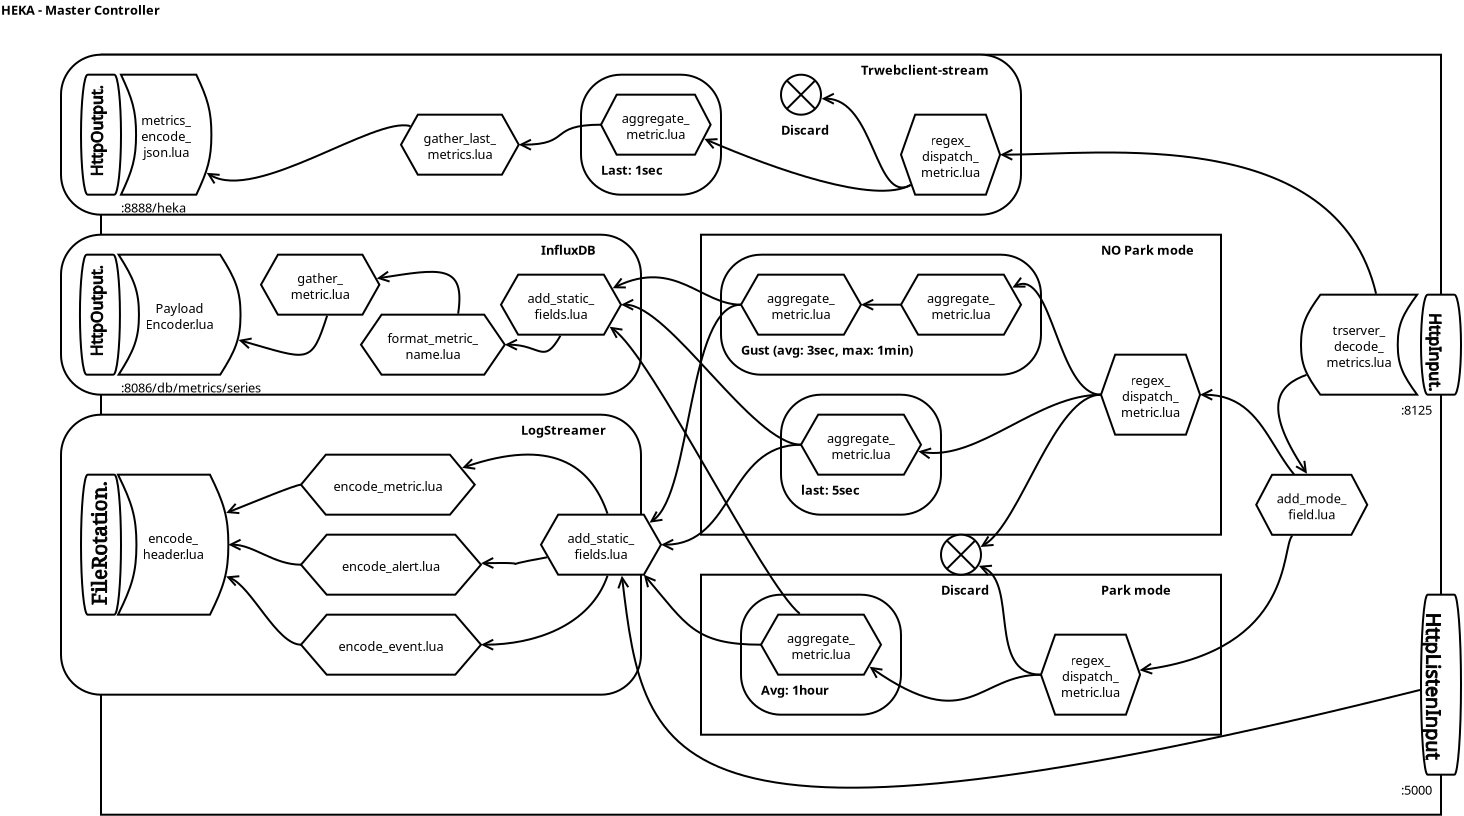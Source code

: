 <?xml version="1.0" encoding="UTF-8"?>
<dia:diagram xmlns:dia="http://www.lysator.liu.se/~alla/dia/">
  <dia:layer name="HEKA" visible="true" active="true">
    <dia:object type="Flowchart - Box" version="0" id="O0">
      <dia:attribute name="obj_pos">
        <dia:point val="5,3"/>
      </dia:attribute>
      <dia:attribute name="obj_bb">
        <dia:rectangle val="4.95,2.95;72.05,41.05"/>
      </dia:attribute>
      <dia:attribute name="elem_corner">
        <dia:point val="5,3"/>
      </dia:attribute>
      <dia:attribute name="elem_width">
        <dia:real val="67"/>
      </dia:attribute>
      <dia:attribute name="elem_height">
        <dia:real val="38"/>
      </dia:attribute>
      <dia:attribute name="show_background">
        <dia:boolean val="true"/>
      </dia:attribute>
      <dia:attribute name="padding">
        <dia:real val="0.5"/>
      </dia:attribute>
      <dia:attribute name="text">
        <dia:composite type="text">
          <dia:attribute name="string">
            <dia:string>##</dia:string>
          </dia:attribute>
          <dia:attribute name="font">
            <dia:font family="sans" style="0" name="Helvetica"/>
          </dia:attribute>
          <dia:attribute name="height">
            <dia:real val="0.8"/>
          </dia:attribute>
          <dia:attribute name="pos">
            <dia:point val="38.5,22.195"/>
          </dia:attribute>
          <dia:attribute name="color">
            <dia:color val="#000000"/>
          </dia:attribute>
          <dia:attribute name="alignment">
            <dia:enum val="1"/>
          </dia:attribute>
        </dia:composite>
      </dia:attribute>
    </dia:object>
    <dia:object type="Standard - Text" version="1" id="O1">
      <dia:attribute name="obj_pos">
        <dia:point val="0,1"/>
      </dia:attribute>
      <dia:attribute name="obj_bb">
        <dia:rectangle val="0,0.405;9.015,1.15"/>
      </dia:attribute>
      <dia:attribute name="text">
        <dia:composite type="text">
          <dia:attribute name="string">
            <dia:string>#HEKA - Master Controller#</dia:string>
          </dia:attribute>
          <dia:attribute name="font">
            <dia:font family="sans" style="80" name="Helvetica-Bold"/>
          </dia:attribute>
          <dia:attribute name="height">
            <dia:real val="0.8"/>
          </dia:attribute>
          <dia:attribute name="pos">
            <dia:point val="0,1"/>
          </dia:attribute>
          <dia:attribute name="color">
            <dia:color val="#000000"/>
          </dia:attribute>
          <dia:attribute name="alignment">
            <dia:enum val="0"/>
          </dia:attribute>
        </dia:composite>
      </dia:attribute>
      <dia:attribute name="valign">
        <dia:enum val="3"/>
      </dia:attribute>
    </dia:object>
    <dia:object type="Flowchart - Box" version="0" id="O2">
      <dia:attribute name="obj_pos">
        <dia:point val="35,12"/>
      </dia:attribute>
      <dia:attribute name="obj_bb">
        <dia:rectangle val="34.95,11.95;61.05,27.05"/>
      </dia:attribute>
      <dia:attribute name="elem_corner">
        <dia:point val="35,12"/>
      </dia:attribute>
      <dia:attribute name="elem_width">
        <dia:real val="26"/>
      </dia:attribute>
      <dia:attribute name="elem_height">
        <dia:real val="15"/>
      </dia:attribute>
      <dia:attribute name="show_background">
        <dia:boolean val="true"/>
      </dia:attribute>
      <dia:attribute name="padding">
        <dia:real val="0.5"/>
      </dia:attribute>
      <dia:attribute name="text">
        <dia:composite type="text">
          <dia:attribute name="string">
            <dia:string>##</dia:string>
          </dia:attribute>
          <dia:attribute name="font">
            <dia:font family="sans" style="0" name="Helvetica"/>
          </dia:attribute>
          <dia:attribute name="height">
            <dia:real val="0.8"/>
          </dia:attribute>
          <dia:attribute name="pos">
            <dia:point val="48,19.695"/>
          </dia:attribute>
          <dia:attribute name="color">
            <dia:color val="#000000"/>
          </dia:attribute>
          <dia:attribute name="alignment">
            <dia:enum val="1"/>
          </dia:attribute>
        </dia:composite>
      </dia:attribute>
    </dia:object>
    <dia:object type="Flowchart - Box" version="0" id="O3">
      <dia:attribute name="obj_pos">
        <dia:point val="35,29"/>
      </dia:attribute>
      <dia:attribute name="obj_bb">
        <dia:rectangle val="34.95,28.95;61.05,37.05"/>
      </dia:attribute>
      <dia:attribute name="elem_corner">
        <dia:point val="35,29"/>
      </dia:attribute>
      <dia:attribute name="elem_width">
        <dia:real val="26"/>
      </dia:attribute>
      <dia:attribute name="elem_height">
        <dia:real val="8"/>
      </dia:attribute>
      <dia:attribute name="show_background">
        <dia:boolean val="true"/>
      </dia:attribute>
      <dia:attribute name="padding">
        <dia:real val="0.5"/>
      </dia:attribute>
      <dia:attribute name="text">
        <dia:composite type="text">
          <dia:attribute name="string">
            <dia:string>##</dia:string>
          </dia:attribute>
          <dia:attribute name="font">
            <dia:font family="sans" style="0" name="Helvetica"/>
          </dia:attribute>
          <dia:attribute name="height">
            <dia:real val="0.8"/>
          </dia:attribute>
          <dia:attribute name="pos">
            <dia:point val="48,33.195"/>
          </dia:attribute>
          <dia:attribute name="color">
            <dia:color val="#000000"/>
          </dia:attribute>
          <dia:attribute name="alignment">
            <dia:enum val="1"/>
          </dia:attribute>
        </dia:composite>
      </dia:attribute>
    </dia:object>
  </dia:layer>
  <dia:layer name="config" visible="true">
    <dia:object type="Flowchart - Box" version="0" id="O4">
      <dia:attribute name="obj_pos">
        <dia:point val="36,13"/>
      </dia:attribute>
      <dia:attribute name="obj_bb">
        <dia:rectangle val="35.95,12.95;52.05,19.05"/>
      </dia:attribute>
      <dia:attribute name="elem_corner">
        <dia:point val="36,13"/>
      </dia:attribute>
      <dia:attribute name="elem_width">
        <dia:real val="16"/>
      </dia:attribute>
      <dia:attribute name="elem_height">
        <dia:real val="6"/>
      </dia:attribute>
      <dia:attribute name="border_width">
        <dia:real val="0.1"/>
      </dia:attribute>
      <dia:attribute name="show_background">
        <dia:boolean val="true"/>
      </dia:attribute>
      <dia:attribute name="corner_radius">
        <dia:real val="2"/>
      </dia:attribute>
      <dia:attribute name="padding">
        <dia:real val="0.5"/>
      </dia:attribute>
      <dia:attribute name="text">
        <dia:composite type="text">
          <dia:attribute name="string">
            <dia:string>##</dia:string>
          </dia:attribute>
          <dia:attribute name="font">
            <dia:font family="sans" style="0" name="Helvetica"/>
          </dia:attribute>
          <dia:attribute name="height">
            <dia:real val="0.8"/>
          </dia:attribute>
          <dia:attribute name="pos">
            <dia:point val="44,16.195"/>
          </dia:attribute>
          <dia:attribute name="color">
            <dia:color val="#000000"/>
          </dia:attribute>
          <dia:attribute name="alignment">
            <dia:enum val="1"/>
          </dia:attribute>
        </dia:composite>
      </dia:attribute>
    </dia:object>
    <dia:object type="Standard - Text" version="1" id="O5">
      <dia:attribute name="obj_pos">
        <dia:point val="17.5,16"/>
      </dia:attribute>
      <dia:attribute name="obj_bb">
        <dia:rectangle val="17.5,15.405;17.5,16.15"/>
      </dia:attribute>
      <dia:attribute name="text">
        <dia:composite type="text">
          <dia:attribute name="string">
            <dia:string>##</dia:string>
          </dia:attribute>
          <dia:attribute name="font">
            <dia:font family="sans" style="0" name="Helvetica"/>
          </dia:attribute>
          <dia:attribute name="height">
            <dia:real val="0.8"/>
          </dia:attribute>
          <dia:attribute name="pos">
            <dia:point val="17.5,16"/>
          </dia:attribute>
          <dia:attribute name="color">
            <dia:color val="#000000"/>
          </dia:attribute>
          <dia:attribute name="alignment">
            <dia:enum val="0"/>
          </dia:attribute>
        </dia:composite>
      </dia:attribute>
      <dia:attribute name="valign">
        <dia:enum val="3"/>
      </dia:attribute>
      <dia:connections>
        <dia:connection handle="0" to="O14" connection="16"/>
      </dia:connections>
    </dia:object>
    <dia:object type="Standard - Text" version="1" id="O6">
      <dia:attribute name="obj_pos">
        <dia:point val="37,18"/>
      </dia:attribute>
      <dia:attribute name="obj_bb">
        <dia:rectangle val="37,17.405;47.14,18.15"/>
      </dia:attribute>
      <dia:attribute name="text">
        <dia:composite type="text">
          <dia:attribute name="string">
            <dia:string>#Gust (avg: 3sec, max: 1min)#</dia:string>
          </dia:attribute>
          <dia:attribute name="font">
            <dia:font family="sans" style="80" name="Helvetica-Bold"/>
          </dia:attribute>
          <dia:attribute name="height">
            <dia:real val="0.8"/>
          </dia:attribute>
          <dia:attribute name="pos">
            <dia:point val="37,18"/>
          </dia:attribute>
          <dia:attribute name="color">
            <dia:color val="#000000"/>
          </dia:attribute>
          <dia:attribute name="alignment">
            <dia:enum val="0"/>
          </dia:attribute>
        </dia:composite>
      </dia:attribute>
      <dia:attribute name="valign">
        <dia:enum val="3"/>
      </dia:attribute>
    </dia:object>
    <dia:object type="Flowchart - Box" version="0" id="O7">
      <dia:attribute name="obj_pos">
        <dia:point val="39,20"/>
      </dia:attribute>
      <dia:attribute name="obj_bb">
        <dia:rectangle val="38.95,19.95;47.05,26.05"/>
      </dia:attribute>
      <dia:attribute name="elem_corner">
        <dia:point val="39,20"/>
      </dia:attribute>
      <dia:attribute name="elem_width">
        <dia:real val="8"/>
      </dia:attribute>
      <dia:attribute name="elem_height">
        <dia:real val="6"/>
      </dia:attribute>
      <dia:attribute name="border_width">
        <dia:real val="0.1"/>
      </dia:attribute>
      <dia:attribute name="show_background">
        <dia:boolean val="true"/>
      </dia:attribute>
      <dia:attribute name="corner_radius">
        <dia:real val="2"/>
      </dia:attribute>
      <dia:attribute name="padding">
        <dia:real val="0.5"/>
      </dia:attribute>
      <dia:attribute name="text">
        <dia:composite type="text">
          <dia:attribute name="string">
            <dia:string>##</dia:string>
          </dia:attribute>
          <dia:attribute name="font">
            <dia:font family="sans" style="0" name="Helvetica"/>
          </dia:attribute>
          <dia:attribute name="height">
            <dia:real val="0.8"/>
          </dia:attribute>
          <dia:attribute name="pos">
            <dia:point val="43,23.195"/>
          </dia:attribute>
          <dia:attribute name="color">
            <dia:color val="#000000"/>
          </dia:attribute>
          <dia:attribute name="alignment">
            <dia:enum val="1"/>
          </dia:attribute>
        </dia:composite>
      </dia:attribute>
    </dia:object>
    <dia:object type="Standard - Text" version="1" id="O8">
      <dia:attribute name="obj_pos">
        <dia:point val="40,25"/>
      </dia:attribute>
      <dia:attribute name="obj_bb">
        <dia:rectangle val="40,24.405;43.455,25.15"/>
      </dia:attribute>
      <dia:attribute name="text">
        <dia:composite type="text">
          <dia:attribute name="string">
            <dia:string>#last: 5sec#</dia:string>
          </dia:attribute>
          <dia:attribute name="font">
            <dia:font family="sans" style="80" name="Helvetica-Bold"/>
          </dia:attribute>
          <dia:attribute name="height">
            <dia:real val="0.8"/>
          </dia:attribute>
          <dia:attribute name="pos">
            <dia:point val="40,25"/>
          </dia:attribute>
          <dia:attribute name="color">
            <dia:color val="#000000"/>
          </dia:attribute>
          <dia:attribute name="alignment">
            <dia:enum val="0"/>
          </dia:attribute>
        </dia:composite>
      </dia:attribute>
      <dia:attribute name="valign">
        <dia:enum val="3"/>
      </dia:attribute>
    </dia:object>
    <dia:object type="Flowchart - Box" version="0" id="O9">
      <dia:attribute name="obj_pos">
        <dia:point val="37,30"/>
      </dia:attribute>
      <dia:attribute name="obj_bb">
        <dia:rectangle val="36.95,29.95;45.05,36.05"/>
      </dia:attribute>
      <dia:attribute name="elem_corner">
        <dia:point val="37,30"/>
      </dia:attribute>
      <dia:attribute name="elem_width">
        <dia:real val="8"/>
      </dia:attribute>
      <dia:attribute name="elem_height">
        <dia:real val="6"/>
      </dia:attribute>
      <dia:attribute name="border_width">
        <dia:real val="0.1"/>
      </dia:attribute>
      <dia:attribute name="show_background">
        <dia:boolean val="true"/>
      </dia:attribute>
      <dia:attribute name="corner_radius">
        <dia:real val="2"/>
      </dia:attribute>
      <dia:attribute name="padding">
        <dia:real val="0.5"/>
      </dia:attribute>
      <dia:attribute name="text">
        <dia:composite type="text">
          <dia:attribute name="string">
            <dia:string>##</dia:string>
          </dia:attribute>
          <dia:attribute name="font">
            <dia:font family="sans" style="0" name="Helvetica"/>
          </dia:attribute>
          <dia:attribute name="height">
            <dia:real val="0.8"/>
          </dia:attribute>
          <dia:attribute name="pos">
            <dia:point val="41,33.195"/>
          </dia:attribute>
          <dia:attribute name="color">
            <dia:color val="#000000"/>
          </dia:attribute>
          <dia:attribute name="alignment">
            <dia:enum val="1"/>
          </dia:attribute>
        </dia:composite>
      </dia:attribute>
    </dia:object>
    <dia:object type="Standard - Text" version="1" id="O10">
      <dia:attribute name="obj_pos">
        <dia:point val="38,35"/>
      </dia:attribute>
      <dia:attribute name="obj_bb">
        <dia:rectangle val="38,34.405;41.935,35.15"/>
      </dia:attribute>
      <dia:attribute name="text">
        <dia:composite type="text">
          <dia:attribute name="string">
            <dia:string>#Avg: 1hour#</dia:string>
          </dia:attribute>
          <dia:attribute name="font">
            <dia:font family="sans" style="80" name="Helvetica-Bold"/>
          </dia:attribute>
          <dia:attribute name="height">
            <dia:real val="0.8"/>
          </dia:attribute>
          <dia:attribute name="pos">
            <dia:point val="38,35"/>
          </dia:attribute>
          <dia:attribute name="color">
            <dia:color val="#000000"/>
          </dia:attribute>
          <dia:attribute name="alignment">
            <dia:enum val="0"/>
          </dia:attribute>
        </dia:composite>
      </dia:attribute>
      <dia:attribute name="valign">
        <dia:enum val="3"/>
      </dia:attribute>
    </dia:object>
    <dia:object type="Standard - Text" version="1" id="O11">
      <dia:attribute name="obj_pos">
        <dia:point val="17.5,28"/>
      </dia:attribute>
      <dia:attribute name="obj_bb">
        <dia:rectangle val="17.5,27.405;17.5,28.15"/>
      </dia:attribute>
      <dia:attribute name="text">
        <dia:composite type="text">
          <dia:attribute name="string">
            <dia:string>##</dia:string>
          </dia:attribute>
          <dia:attribute name="font">
            <dia:font family="sans" style="0" name="Helvetica"/>
          </dia:attribute>
          <dia:attribute name="height">
            <dia:real val="0.8"/>
          </dia:attribute>
          <dia:attribute name="pos">
            <dia:point val="17.5,28"/>
          </dia:attribute>
          <dia:attribute name="color">
            <dia:color val="#000000"/>
          </dia:attribute>
          <dia:attribute name="alignment">
            <dia:enum val="0"/>
          </dia:attribute>
        </dia:composite>
      </dia:attribute>
      <dia:attribute name="valign">
        <dia:enum val="3"/>
      </dia:attribute>
      <dia:connections>
        <dia:connection handle="0" to="O16" connection="16"/>
      </dia:connections>
    </dia:object>
    <dia:object type="Flowchart - Box" version="0" id="O12">
      <dia:attribute name="obj_pos">
        <dia:point val="3,3"/>
      </dia:attribute>
      <dia:attribute name="obj_bb">
        <dia:rectangle val="2.95,2.95;51.05,11.05"/>
      </dia:attribute>
      <dia:attribute name="elem_corner">
        <dia:point val="3,3"/>
      </dia:attribute>
      <dia:attribute name="elem_width">
        <dia:real val="48"/>
      </dia:attribute>
      <dia:attribute name="elem_height">
        <dia:real val="8"/>
      </dia:attribute>
      <dia:attribute name="border_width">
        <dia:real val="0.1"/>
      </dia:attribute>
      <dia:attribute name="show_background">
        <dia:boolean val="true"/>
      </dia:attribute>
      <dia:attribute name="corner_radius">
        <dia:real val="2"/>
      </dia:attribute>
      <dia:attribute name="padding">
        <dia:real val="0.5"/>
      </dia:attribute>
      <dia:attribute name="text">
        <dia:composite type="text">
          <dia:attribute name="string">
            <dia:string>##</dia:string>
          </dia:attribute>
          <dia:attribute name="font">
            <dia:font family="sans" style="0" name="Helvetica"/>
          </dia:attribute>
          <dia:attribute name="height">
            <dia:real val="0.8"/>
          </dia:attribute>
          <dia:attribute name="pos">
            <dia:point val="27,7.195"/>
          </dia:attribute>
          <dia:attribute name="color">
            <dia:color val="#000000"/>
          </dia:attribute>
          <dia:attribute name="alignment">
            <dia:enum val="1"/>
          </dia:attribute>
        </dia:composite>
      </dia:attribute>
    </dia:object>
    <dia:object type="Standard - Text" version="1" id="O13">
      <dia:attribute name="obj_pos">
        <dia:point val="43,4"/>
      </dia:attribute>
      <dia:attribute name="obj_bb">
        <dia:rectangle val="43,3.405;49.983,4.15"/>
      </dia:attribute>
      <dia:attribute name="text">
        <dia:composite type="text">
          <dia:attribute name="string">
            <dia:string>#Trwebclient-stream#</dia:string>
          </dia:attribute>
          <dia:attribute name="font">
            <dia:font family="sans" style="80" name="Helvetica-Bold"/>
          </dia:attribute>
          <dia:attribute name="height">
            <dia:real val="0.8"/>
          </dia:attribute>
          <dia:attribute name="pos">
            <dia:point val="43,4"/>
          </dia:attribute>
          <dia:attribute name="color">
            <dia:color val="#000000"/>
          </dia:attribute>
          <dia:attribute name="alignment">
            <dia:enum val="0"/>
          </dia:attribute>
        </dia:composite>
      </dia:attribute>
      <dia:attribute name="valign">
        <dia:enum val="3"/>
      </dia:attribute>
    </dia:object>
    <dia:object type="Flowchart - Box" version="0" id="O14">
      <dia:attribute name="obj_pos">
        <dia:point val="3,12"/>
      </dia:attribute>
      <dia:attribute name="obj_bb">
        <dia:rectangle val="2.95,11.95;32.05,20.05"/>
      </dia:attribute>
      <dia:attribute name="elem_corner">
        <dia:point val="3,12"/>
      </dia:attribute>
      <dia:attribute name="elem_width">
        <dia:real val="29"/>
      </dia:attribute>
      <dia:attribute name="elem_height">
        <dia:real val="8"/>
      </dia:attribute>
      <dia:attribute name="border_width">
        <dia:real val="0.1"/>
      </dia:attribute>
      <dia:attribute name="show_background">
        <dia:boolean val="true"/>
      </dia:attribute>
      <dia:attribute name="corner_radius">
        <dia:real val="2"/>
      </dia:attribute>
      <dia:attribute name="padding">
        <dia:real val="0.5"/>
      </dia:attribute>
      <dia:attribute name="text">
        <dia:composite type="text">
          <dia:attribute name="string">
            <dia:string>##</dia:string>
          </dia:attribute>
          <dia:attribute name="font">
            <dia:font family="sans" style="0" name="Helvetica"/>
          </dia:attribute>
          <dia:attribute name="height">
            <dia:real val="0.8"/>
          </dia:attribute>
          <dia:attribute name="pos">
            <dia:point val="17.5,16.195"/>
          </dia:attribute>
          <dia:attribute name="color">
            <dia:color val="#000000"/>
          </dia:attribute>
          <dia:attribute name="alignment">
            <dia:enum val="1"/>
          </dia:attribute>
        </dia:composite>
      </dia:attribute>
    </dia:object>
    <dia:object type="Standard - Text" version="1" id="O15">
      <dia:attribute name="obj_pos">
        <dia:point val="27,13"/>
      </dia:attribute>
      <dia:attribute name="obj_bb">
        <dia:rectangle val="27,12.405;30.055,13.15"/>
      </dia:attribute>
      <dia:attribute name="text">
        <dia:composite type="text">
          <dia:attribute name="string">
            <dia:string>#InfluxDB#</dia:string>
          </dia:attribute>
          <dia:attribute name="font">
            <dia:font family="sans" style="80" name="Helvetica-Bold"/>
          </dia:attribute>
          <dia:attribute name="height">
            <dia:real val="0.8"/>
          </dia:attribute>
          <dia:attribute name="pos">
            <dia:point val="27,13"/>
          </dia:attribute>
          <dia:attribute name="color">
            <dia:color val="#000000"/>
          </dia:attribute>
          <dia:attribute name="alignment">
            <dia:enum val="0"/>
          </dia:attribute>
        </dia:composite>
      </dia:attribute>
      <dia:attribute name="valign">
        <dia:enum val="3"/>
      </dia:attribute>
    </dia:object>
    <dia:object type="Flowchart - Box" version="0" id="O16">
      <dia:attribute name="obj_pos">
        <dia:point val="3,21"/>
      </dia:attribute>
      <dia:attribute name="obj_bb">
        <dia:rectangle val="2.95,20.95;32.05,35.05"/>
      </dia:attribute>
      <dia:attribute name="elem_corner">
        <dia:point val="3,21"/>
      </dia:attribute>
      <dia:attribute name="elem_width">
        <dia:real val="29"/>
      </dia:attribute>
      <dia:attribute name="elem_height">
        <dia:real val="14"/>
      </dia:attribute>
      <dia:attribute name="border_width">
        <dia:real val="0.1"/>
      </dia:attribute>
      <dia:attribute name="show_background">
        <dia:boolean val="true"/>
      </dia:attribute>
      <dia:attribute name="corner_radius">
        <dia:real val="2"/>
      </dia:attribute>
      <dia:attribute name="padding">
        <dia:real val="0.5"/>
      </dia:attribute>
      <dia:attribute name="text">
        <dia:composite type="text">
          <dia:attribute name="string">
            <dia:string>##</dia:string>
          </dia:attribute>
          <dia:attribute name="font">
            <dia:font family="sans" style="0" name="Helvetica"/>
          </dia:attribute>
          <dia:attribute name="height">
            <dia:real val="0.8"/>
          </dia:attribute>
          <dia:attribute name="pos">
            <dia:point val="17.5,28.195"/>
          </dia:attribute>
          <dia:attribute name="color">
            <dia:color val="#000000"/>
          </dia:attribute>
          <dia:attribute name="alignment">
            <dia:enum val="1"/>
          </dia:attribute>
        </dia:composite>
      </dia:attribute>
    </dia:object>
    <dia:object type="Standard - Text" version="1" id="O17">
      <dia:attribute name="obj_pos">
        <dia:point val="26,22"/>
      </dia:attribute>
      <dia:attribute name="obj_bb">
        <dia:rectangle val="26,21.405;30.67,22.15"/>
      </dia:attribute>
      <dia:attribute name="text">
        <dia:composite type="text">
          <dia:attribute name="string">
            <dia:string>#LogStreamer#</dia:string>
          </dia:attribute>
          <dia:attribute name="font">
            <dia:font family="sans" style="80" name="Helvetica-Bold"/>
          </dia:attribute>
          <dia:attribute name="height">
            <dia:real val="0.8"/>
          </dia:attribute>
          <dia:attribute name="pos">
            <dia:point val="26,22"/>
          </dia:attribute>
          <dia:attribute name="color">
            <dia:color val="#000000"/>
          </dia:attribute>
          <dia:attribute name="alignment">
            <dia:enum val="0"/>
          </dia:attribute>
        </dia:composite>
      </dia:attribute>
      <dia:attribute name="valign">
        <dia:enum val="3"/>
      </dia:attribute>
    </dia:object>
    <dia:object type="Flowchart - Box" version="0" id="O18">
      <dia:attribute name="obj_pos">
        <dia:point val="29,4"/>
      </dia:attribute>
      <dia:attribute name="obj_bb">
        <dia:rectangle val="28.95,3.95;36.05,10.05"/>
      </dia:attribute>
      <dia:attribute name="elem_corner">
        <dia:point val="29,4"/>
      </dia:attribute>
      <dia:attribute name="elem_width">
        <dia:real val="7"/>
      </dia:attribute>
      <dia:attribute name="elem_height">
        <dia:real val="6"/>
      </dia:attribute>
      <dia:attribute name="border_width">
        <dia:real val="0.1"/>
      </dia:attribute>
      <dia:attribute name="show_background">
        <dia:boolean val="true"/>
      </dia:attribute>
      <dia:attribute name="corner_radius">
        <dia:real val="2"/>
      </dia:attribute>
      <dia:attribute name="padding">
        <dia:real val="0.5"/>
      </dia:attribute>
      <dia:attribute name="text">
        <dia:composite type="text">
          <dia:attribute name="string">
            <dia:string>##</dia:string>
          </dia:attribute>
          <dia:attribute name="font">
            <dia:font family="sans" style="0" name="Helvetica"/>
          </dia:attribute>
          <dia:attribute name="height">
            <dia:real val="0.8"/>
          </dia:attribute>
          <dia:attribute name="pos">
            <dia:point val="32.5,7.195"/>
          </dia:attribute>
          <dia:attribute name="color">
            <dia:color val="#000000"/>
          </dia:attribute>
          <dia:attribute name="alignment">
            <dia:enum val="1"/>
          </dia:attribute>
        </dia:composite>
      </dia:attribute>
    </dia:object>
    <dia:object type="Standard - Text" version="1" id="O19">
      <dia:attribute name="obj_pos">
        <dia:point val="30,9"/>
      </dia:attribute>
      <dia:attribute name="obj_bb">
        <dia:rectangle val="30,8.405;33.642,9.15"/>
      </dia:attribute>
      <dia:attribute name="text">
        <dia:composite type="text">
          <dia:attribute name="string">
            <dia:string>#Last: 1sec#</dia:string>
          </dia:attribute>
          <dia:attribute name="font">
            <dia:font family="sans" style="80" name="Helvetica-Bold"/>
          </dia:attribute>
          <dia:attribute name="height">
            <dia:real val="0.8"/>
          </dia:attribute>
          <dia:attribute name="pos">
            <dia:point val="30,9"/>
          </dia:attribute>
          <dia:attribute name="color">
            <dia:color val="#000000"/>
          </dia:attribute>
          <dia:attribute name="alignment">
            <dia:enum val="0"/>
          </dia:attribute>
        </dia:composite>
      </dia:attribute>
      <dia:attribute name="valign">
        <dia:enum val="3"/>
      </dia:attribute>
    </dia:object>
    <dia:object type="Standard - Text" version="1" id="O20">
      <dia:attribute name="obj_pos">
        <dia:point val="55,30"/>
      </dia:attribute>
      <dia:attribute name="obj_bb">
        <dia:rectangle val="55,29.405;58.847,30.15"/>
      </dia:attribute>
      <dia:attribute name="text">
        <dia:composite type="text">
          <dia:attribute name="string">
            <dia:string>#Park mode#</dia:string>
          </dia:attribute>
          <dia:attribute name="font">
            <dia:font family="sans" style="80" name="Helvetica-Bold"/>
          </dia:attribute>
          <dia:attribute name="height">
            <dia:real val="0.8"/>
          </dia:attribute>
          <dia:attribute name="pos">
            <dia:point val="55,30"/>
          </dia:attribute>
          <dia:attribute name="color">
            <dia:color val="#000000"/>
          </dia:attribute>
          <dia:attribute name="alignment">
            <dia:enum val="0"/>
          </dia:attribute>
        </dia:composite>
      </dia:attribute>
      <dia:attribute name="valign">
        <dia:enum val="3"/>
      </dia:attribute>
    </dia:object>
    <dia:object type="Standard - Text" version="1" id="O21">
      <dia:attribute name="obj_pos">
        <dia:point val="55,13"/>
      </dia:attribute>
      <dia:attribute name="obj_bb">
        <dia:rectangle val="55,12.405;60.15,13.15"/>
      </dia:attribute>
      <dia:attribute name="text">
        <dia:composite type="text">
          <dia:attribute name="string">
            <dia:string>#NO Park mode#</dia:string>
          </dia:attribute>
          <dia:attribute name="font">
            <dia:font family="sans" style="80" name="Helvetica-Bold"/>
          </dia:attribute>
          <dia:attribute name="height">
            <dia:real val="0.8"/>
          </dia:attribute>
          <dia:attribute name="pos">
            <dia:point val="55,13"/>
          </dia:attribute>
          <dia:attribute name="color">
            <dia:color val="#000000"/>
          </dia:attribute>
          <dia:attribute name="alignment">
            <dia:enum val="0"/>
          </dia:attribute>
        </dia:composite>
      </dia:attribute>
      <dia:attribute name="valign">
        <dia:enum val="3"/>
      </dia:attribute>
    </dia:object>
  </dia:layer>
  <dia:layer name="sandbox" visible="true">
    <dia:object type="Standard - Text" version="1" id="O22">
      <dia:attribute name="obj_pos">
        <dia:point val="33,23.5"/>
      </dia:attribute>
      <dia:attribute name="obj_bb">
        <dia:rectangle val="33,22.905;33,23.65"/>
      </dia:attribute>
      <dia:attribute name="text">
        <dia:composite type="text">
          <dia:attribute name="string">
            <dia:string>##</dia:string>
          </dia:attribute>
          <dia:attribute name="font">
            <dia:font family="sans" style="0" name="Helvetica"/>
          </dia:attribute>
          <dia:attribute name="height">
            <dia:real val="0.8"/>
          </dia:attribute>
          <dia:attribute name="pos">
            <dia:point val="33,23.5"/>
          </dia:attribute>
          <dia:attribute name="color">
            <dia:color val="#000000"/>
          </dia:attribute>
          <dia:attribute name="alignment">
            <dia:enum val="0"/>
          </dia:attribute>
        </dia:composite>
      </dia:attribute>
      <dia:attribute name="valign">
        <dia:enum val="3"/>
      </dia:attribute>
    </dia:object>
    <dia:object type="Flowchart - Terminal" version="1" id="O23">
      <dia:attribute name="obj_pos">
        <dia:point val="71,15"/>
      </dia:attribute>
      <dia:attribute name="obj_bb">
        <dia:rectangle val="70.95,14.95;73.05,20.05"/>
      </dia:attribute>
      <dia:attribute name="meta">
        <dia:composite type="dict"/>
      </dia:attribute>
      <dia:attribute name="elem_corner">
        <dia:point val="71,15"/>
      </dia:attribute>
      <dia:attribute name="elem_width">
        <dia:real val="2"/>
      </dia:attribute>
      <dia:attribute name="elem_height">
        <dia:real val="5"/>
      </dia:attribute>
      <dia:attribute name="line_width">
        <dia:real val="0.1"/>
      </dia:attribute>
      <dia:attribute name="line_colour">
        <dia:color val="#000000"/>
      </dia:attribute>
      <dia:attribute name="fill_colour">
        <dia:color val="#ffffff"/>
      </dia:attribute>
      <dia:attribute name="show_background">
        <dia:boolean val="true"/>
      </dia:attribute>
      <dia:attribute name="line_style">
        <dia:enum val="0"/>
        <dia:real val="1"/>
      </dia:attribute>
      <dia:attribute name="padding">
        <dia:real val="0.1"/>
      </dia:attribute>
      <dia:attribute name="text">
        <dia:composite type="text">
          <dia:attribute name="string">
            <dia:string>##</dia:string>
          </dia:attribute>
          <dia:attribute name="font">
            <dia:font family="sans" style="0" name="Helvetica"/>
          </dia:attribute>
          <dia:attribute name="height">
            <dia:real val="0.8"/>
          </dia:attribute>
          <dia:attribute name="pos">
            <dia:point val="72,17.7"/>
          </dia:attribute>
          <dia:attribute name="color">
            <dia:color val="#000000"/>
          </dia:attribute>
          <dia:attribute name="alignment">
            <dia:enum val="1"/>
          </dia:attribute>
        </dia:composite>
      </dia:attribute>
      <dia:attribute name="flip_horizontal">
        <dia:boolean val="false"/>
      </dia:attribute>
      <dia:attribute name="flip_vertical">
        <dia:boolean val="false"/>
      </dia:attribute>
      <dia:attribute name="subscale">
        <dia:real val="1"/>
      </dia:attribute>
    </dia:object>
    <dia:object type="Flowchart - Terminal" version="1" id="O24">
      <dia:attribute name="obj_pos">
        <dia:point val="3.947,13"/>
      </dia:attribute>
      <dia:attribute name="obj_bb">
        <dia:rectangle val="3.897,12.95;5.997,19.05"/>
      </dia:attribute>
      <dia:attribute name="meta">
        <dia:composite type="dict"/>
      </dia:attribute>
      <dia:attribute name="elem_corner">
        <dia:point val="3.947,13"/>
      </dia:attribute>
      <dia:attribute name="elem_width">
        <dia:real val="2"/>
      </dia:attribute>
      <dia:attribute name="elem_height">
        <dia:real val="6"/>
      </dia:attribute>
      <dia:attribute name="line_width">
        <dia:real val="0.1"/>
      </dia:attribute>
      <dia:attribute name="line_colour">
        <dia:color val="#000000"/>
      </dia:attribute>
      <dia:attribute name="fill_colour">
        <dia:color val="#ffffff"/>
      </dia:attribute>
      <dia:attribute name="show_background">
        <dia:boolean val="true"/>
      </dia:attribute>
      <dia:attribute name="line_style">
        <dia:enum val="0"/>
        <dia:real val="1"/>
      </dia:attribute>
      <dia:attribute name="padding">
        <dia:real val="0.1"/>
      </dia:attribute>
      <dia:attribute name="text">
        <dia:composite type="text">
          <dia:attribute name="string">
            <dia:string>##</dia:string>
          </dia:attribute>
          <dia:attribute name="font">
            <dia:font family="sans" style="0" name="Helvetica"/>
          </dia:attribute>
          <dia:attribute name="height">
            <dia:real val="0.8"/>
          </dia:attribute>
          <dia:attribute name="pos">
            <dia:point val="4.947,16.2"/>
          </dia:attribute>
          <dia:attribute name="color">
            <dia:color val="#000000"/>
          </dia:attribute>
          <dia:attribute name="alignment">
            <dia:enum val="1"/>
          </dia:attribute>
        </dia:composite>
      </dia:attribute>
      <dia:attribute name="flip_horizontal">
        <dia:boolean val="false"/>
      </dia:attribute>
      <dia:attribute name="flip_vertical">
        <dia:boolean val="false"/>
      </dia:attribute>
      <dia:attribute name="subscale">
        <dia:real val="1"/>
      </dia:attribute>
    </dia:object>
    <dia:object type="Flowchart - Terminal" version="1" id="O25">
      <dia:attribute name="obj_pos">
        <dia:point val="4,4"/>
      </dia:attribute>
      <dia:attribute name="obj_bb">
        <dia:rectangle val="3.95,3.95;6.05,10.05"/>
      </dia:attribute>
      <dia:attribute name="meta">
        <dia:composite type="dict"/>
      </dia:attribute>
      <dia:attribute name="elem_corner">
        <dia:point val="4,4"/>
      </dia:attribute>
      <dia:attribute name="elem_width">
        <dia:real val="2"/>
      </dia:attribute>
      <dia:attribute name="elem_height">
        <dia:real val="6"/>
      </dia:attribute>
      <dia:attribute name="line_width">
        <dia:real val="0.1"/>
      </dia:attribute>
      <dia:attribute name="line_colour">
        <dia:color val="#000000"/>
      </dia:attribute>
      <dia:attribute name="fill_colour">
        <dia:color val="#ffffff"/>
      </dia:attribute>
      <dia:attribute name="show_background">
        <dia:boolean val="true"/>
      </dia:attribute>
      <dia:attribute name="line_style">
        <dia:enum val="0"/>
        <dia:real val="1"/>
      </dia:attribute>
      <dia:attribute name="padding">
        <dia:real val="0.1"/>
      </dia:attribute>
      <dia:attribute name="text">
        <dia:composite type="text">
          <dia:attribute name="string">
            <dia:string>##</dia:string>
          </dia:attribute>
          <dia:attribute name="font">
            <dia:font family="sans" style="0" name="Helvetica"/>
          </dia:attribute>
          <dia:attribute name="height">
            <dia:real val="0.8"/>
          </dia:attribute>
          <dia:attribute name="pos">
            <dia:point val="5,7.2"/>
          </dia:attribute>
          <dia:attribute name="color">
            <dia:color val="#000000"/>
          </dia:attribute>
          <dia:attribute name="alignment">
            <dia:enum val="1"/>
          </dia:attribute>
        </dia:composite>
      </dia:attribute>
      <dia:attribute name="flip_horizontal">
        <dia:boolean val="false"/>
      </dia:attribute>
      <dia:attribute name="flip_vertical">
        <dia:boolean val="false"/>
      </dia:attribute>
      <dia:attribute name="subscale">
        <dia:real val="1"/>
      </dia:attribute>
    </dia:object>
    <dia:object type="Standard - Text" version="1" id="O26">
      <dia:attribute name="obj_pos">
        <dia:point val="70,21"/>
      </dia:attribute>
      <dia:attribute name="obj_bb">
        <dia:rectangle val="70,20.405;71.845,21.15"/>
      </dia:attribute>
      <dia:attribute name="text">
        <dia:composite type="text">
          <dia:attribute name="string">
            <dia:string>#:8125#</dia:string>
          </dia:attribute>
          <dia:attribute name="font">
            <dia:font family="sans" style="0" name="Helvetica"/>
          </dia:attribute>
          <dia:attribute name="height">
            <dia:real val="0.8"/>
          </dia:attribute>
          <dia:attribute name="pos">
            <dia:point val="70,21"/>
          </dia:attribute>
          <dia:attribute name="color">
            <dia:color val="#000000"/>
          </dia:attribute>
          <dia:attribute name="alignment">
            <dia:enum val="0"/>
          </dia:attribute>
        </dia:composite>
      </dia:attribute>
      <dia:attribute name="valign">
        <dia:enum val="3"/>
      </dia:attribute>
    </dia:object>
    <dia:object type="Standard - Text" version="1" id="O27">
      <dia:attribute name="obj_pos">
        <dia:point val="6,19.891"/>
      </dia:attribute>
      <dia:attribute name="obj_bb">
        <dia:rectangle val="6,19.296;13.592,20.041"/>
      </dia:attribute>
      <dia:attribute name="text">
        <dia:composite type="text">
          <dia:attribute name="string">
            <dia:string>#:8086/db/metrics/series#</dia:string>
          </dia:attribute>
          <dia:attribute name="font">
            <dia:font family="sans" style="0" name="Helvetica"/>
          </dia:attribute>
          <dia:attribute name="height">
            <dia:real val="0.8"/>
          </dia:attribute>
          <dia:attribute name="pos">
            <dia:point val="6,19.891"/>
          </dia:attribute>
          <dia:attribute name="color">
            <dia:color val="#000000"/>
          </dia:attribute>
          <dia:attribute name="alignment">
            <dia:enum val="0"/>
          </dia:attribute>
        </dia:composite>
      </dia:attribute>
      <dia:attribute name="valign">
        <dia:enum val="3"/>
      </dia:attribute>
    </dia:object>
    <dia:object type="Standard - Text" version="1" id="O28">
      <dia:attribute name="obj_pos">
        <dia:point val="6,10.891"/>
      </dia:attribute>
      <dia:attribute name="obj_bb">
        <dia:rectangle val="6,10.296;9.613,11.041"/>
      </dia:attribute>
      <dia:attribute name="text">
        <dia:composite type="text">
          <dia:attribute name="string">
            <dia:string>#:8888/heka#</dia:string>
          </dia:attribute>
          <dia:attribute name="font">
            <dia:font family="sans" style="0" name="Helvetica"/>
          </dia:attribute>
          <dia:attribute name="height">
            <dia:real val="0.8"/>
          </dia:attribute>
          <dia:attribute name="pos">
            <dia:point val="6,10.891"/>
          </dia:attribute>
          <dia:attribute name="color">
            <dia:color val="#000000"/>
          </dia:attribute>
          <dia:attribute name="alignment">
            <dia:enum val="0"/>
          </dia:attribute>
        </dia:composite>
      </dia:attribute>
      <dia:attribute name="valign">
        <dia:enum val="3"/>
      </dia:attribute>
    </dia:object>
    <dia:object type="Flowchart - Preparation" version="1" id="O29">
      <dia:attribute name="obj_pos">
        <dia:point val="55,18"/>
      </dia:attribute>
      <dia:attribute name="obj_bb">
        <dia:rectangle val="54.947,17.95;60.005,22.05"/>
      </dia:attribute>
      <dia:attribute name="meta">
        <dia:composite type="dict"/>
      </dia:attribute>
      <dia:attribute name="elem_corner">
        <dia:point val="55,18"/>
      </dia:attribute>
      <dia:attribute name="elem_width">
        <dia:real val="4.953"/>
      </dia:attribute>
      <dia:attribute name="elem_height">
        <dia:real val="4"/>
      </dia:attribute>
      <dia:attribute name="line_width">
        <dia:real val="0.1"/>
      </dia:attribute>
      <dia:attribute name="line_colour">
        <dia:color val="#000000"/>
      </dia:attribute>
      <dia:attribute name="fill_colour">
        <dia:color val="#ffffff"/>
      </dia:attribute>
      <dia:attribute name="show_background">
        <dia:boolean val="true"/>
      </dia:attribute>
      <dia:attribute name="line_style">
        <dia:enum val="0"/>
        <dia:real val="1"/>
      </dia:attribute>
      <dia:attribute name="padding">
        <dia:real val="0.1"/>
      </dia:attribute>
      <dia:attribute name="text">
        <dia:composite type="text">
          <dia:attribute name="string">
            <dia:string>#regex_
dispatch_
metric.lua#</dia:string>
          </dia:attribute>
          <dia:attribute name="font">
            <dia:font family="sans" style="0" name="Helvetica"/>
          </dia:attribute>
          <dia:attribute name="height">
            <dia:real val="0.8"/>
          </dia:attribute>
          <dia:attribute name="pos">
            <dia:point val="57.476,19.4"/>
          </dia:attribute>
          <dia:attribute name="color">
            <dia:color val="#000000"/>
          </dia:attribute>
          <dia:attribute name="alignment">
            <dia:enum val="1"/>
          </dia:attribute>
        </dia:composite>
      </dia:attribute>
      <dia:attribute name="flip_horizontal">
        <dia:boolean val="false"/>
      </dia:attribute>
      <dia:attribute name="flip_vertical">
        <dia:boolean val="false"/>
      </dia:attribute>
      <dia:attribute name="subscale">
        <dia:real val="1"/>
      </dia:attribute>
    </dia:object>
    <dia:object type="Flowchart - Transaction File" version="1" id="O30">
      <dia:attribute name="obj_pos">
        <dia:point val="65,15"/>
      </dia:attribute>
      <dia:attribute name="obj_bb">
        <dia:rectangle val="64.95,14.95;70.903,20.05"/>
      </dia:attribute>
      <dia:attribute name="meta">
        <dia:composite type="dict"/>
      </dia:attribute>
      <dia:attribute name="elem_corner">
        <dia:point val="65,15"/>
      </dia:attribute>
      <dia:attribute name="elem_width">
        <dia:real val="5.805"/>
      </dia:attribute>
      <dia:attribute name="elem_height">
        <dia:real val="5"/>
      </dia:attribute>
      <dia:attribute name="line_width">
        <dia:real val="0.1"/>
      </dia:attribute>
      <dia:attribute name="line_colour">
        <dia:color val="#000000"/>
      </dia:attribute>
      <dia:attribute name="fill_colour">
        <dia:color val="#ffffff"/>
      </dia:attribute>
      <dia:attribute name="show_background">
        <dia:boolean val="true"/>
      </dia:attribute>
      <dia:attribute name="line_style">
        <dia:enum val="0"/>
        <dia:real val="1"/>
      </dia:attribute>
      <dia:attribute name="padding">
        <dia:real val="0.1"/>
      </dia:attribute>
      <dia:attribute name="text">
        <dia:composite type="text">
          <dia:attribute name="string">
            <dia:string>#trserver_
decode_
metrics.lua#</dia:string>
          </dia:attribute>
          <dia:attribute name="font">
            <dia:font family="sans" style="0" name="Helvetica"/>
          </dia:attribute>
          <dia:attribute name="height">
            <dia:real val="0.8"/>
          </dia:attribute>
          <dia:attribute name="pos">
            <dia:point val="67.903,16.9"/>
          </dia:attribute>
          <dia:attribute name="color">
            <dia:color val="#000000"/>
          </dia:attribute>
          <dia:attribute name="alignment">
            <dia:enum val="1"/>
          </dia:attribute>
        </dia:composite>
      </dia:attribute>
      <dia:attribute name="flip_horizontal">
        <dia:boolean val="false"/>
      </dia:attribute>
      <dia:attribute name="flip_vertical">
        <dia:boolean val="false"/>
      </dia:attribute>
      <dia:attribute name="subscale">
        <dia:real val="1"/>
      </dia:attribute>
    </dia:object>
    <dia:object type="Standard - Text" version="1" id="O31">
      <dia:attribute name="obj_pos">
        <dia:point val="40,22.5"/>
      </dia:attribute>
      <dia:attribute name="obj_bb">
        <dia:rectangle val="40,21.905;40,22.65"/>
      </dia:attribute>
      <dia:attribute name="text">
        <dia:composite type="text">
          <dia:attribute name="string">
            <dia:string>##</dia:string>
          </dia:attribute>
          <dia:attribute name="font">
            <dia:font family="sans" style="0" name="Helvetica"/>
          </dia:attribute>
          <dia:attribute name="height">
            <dia:real val="0.8"/>
          </dia:attribute>
          <dia:attribute name="pos">
            <dia:point val="40,22.5"/>
          </dia:attribute>
          <dia:attribute name="color">
            <dia:color val="#000000"/>
          </dia:attribute>
          <dia:attribute name="alignment">
            <dia:enum val="0"/>
          </dia:attribute>
        </dia:composite>
      </dia:attribute>
      <dia:attribute name="valign">
        <dia:enum val="3"/>
      </dia:attribute>
      <dia:connections>
        <dia:connection handle="0" to="O35" connection="6"/>
      </dia:connections>
    </dia:object>
    <dia:object type="Standard - Text" version="1" id="O32">
      <dia:attribute name="obj_pos">
        <dia:point val="70.853,8.454"/>
      </dia:attribute>
      <dia:attribute name="obj_bb">
        <dia:rectangle val="70.853,7.859;70.853,8.604"/>
      </dia:attribute>
      <dia:attribute name="text">
        <dia:composite type="text">
          <dia:attribute name="string">
            <dia:string>##</dia:string>
          </dia:attribute>
          <dia:attribute name="font">
            <dia:font family="sans" style="0" name="Helvetica"/>
          </dia:attribute>
          <dia:attribute name="height">
            <dia:real val="0.8"/>
          </dia:attribute>
          <dia:attribute name="pos">
            <dia:point val="70.853,8.454"/>
          </dia:attribute>
          <dia:attribute name="color">
            <dia:color val="#000000"/>
          </dia:attribute>
          <dia:attribute name="alignment">
            <dia:enum val="0"/>
          </dia:attribute>
        </dia:composite>
      </dia:attribute>
      <dia:attribute name="valign">
        <dia:enum val="3"/>
      </dia:attribute>
    </dia:object>
    <dia:object type="Flowchart - Preparation" version="1" id="O33">
      <dia:attribute name="obj_pos">
        <dia:point val="45,6"/>
      </dia:attribute>
      <dia:attribute name="obj_bb">
        <dia:rectangle val="44.947,5.95;50.005,10.05"/>
      </dia:attribute>
      <dia:attribute name="meta">
        <dia:composite type="dict"/>
      </dia:attribute>
      <dia:attribute name="elem_corner">
        <dia:point val="45,6"/>
      </dia:attribute>
      <dia:attribute name="elem_width">
        <dia:real val="4.953"/>
      </dia:attribute>
      <dia:attribute name="elem_height">
        <dia:real val="4"/>
      </dia:attribute>
      <dia:attribute name="line_width">
        <dia:real val="0.1"/>
      </dia:attribute>
      <dia:attribute name="line_colour">
        <dia:color val="#000000"/>
      </dia:attribute>
      <dia:attribute name="fill_colour">
        <dia:color val="#ffffff"/>
      </dia:attribute>
      <dia:attribute name="show_background">
        <dia:boolean val="true"/>
      </dia:attribute>
      <dia:attribute name="line_style">
        <dia:enum val="0"/>
        <dia:real val="1"/>
      </dia:attribute>
      <dia:attribute name="padding">
        <dia:real val="0.1"/>
      </dia:attribute>
      <dia:attribute name="text">
        <dia:composite type="text">
          <dia:attribute name="string">
            <dia:string>#regex_
dispatch_
metric.lua#</dia:string>
          </dia:attribute>
          <dia:attribute name="font">
            <dia:font family="sans" style="0" name="Helvetica"/>
          </dia:attribute>
          <dia:attribute name="height">
            <dia:real val="0.8"/>
          </dia:attribute>
          <dia:attribute name="pos">
            <dia:point val="47.476,7.4"/>
          </dia:attribute>
          <dia:attribute name="color">
            <dia:color val="#000000"/>
          </dia:attribute>
          <dia:attribute name="alignment">
            <dia:enum val="1"/>
          </dia:attribute>
        </dia:composite>
      </dia:attribute>
      <dia:attribute name="flip_horizontal">
        <dia:boolean val="false"/>
      </dia:attribute>
      <dia:attribute name="flip_vertical">
        <dia:boolean val="false"/>
      </dia:attribute>
      <dia:attribute name="subscale">
        <dia:real val="1"/>
      </dia:attribute>
    </dia:object>
    <dia:object type="Flowchart - Preparation" version="1" id="O34">
      <dia:attribute name="obj_pos">
        <dia:point val="45,14"/>
      </dia:attribute>
      <dia:attribute name="obj_bb">
        <dia:rectangle val="44.942,13.95;51.058,17.05"/>
      </dia:attribute>
      <dia:attribute name="meta">
        <dia:composite type="dict"/>
      </dia:attribute>
      <dia:attribute name="elem_corner">
        <dia:point val="45,14"/>
      </dia:attribute>
      <dia:attribute name="elem_width">
        <dia:real val="6"/>
      </dia:attribute>
      <dia:attribute name="elem_height">
        <dia:real val="3"/>
      </dia:attribute>
      <dia:attribute name="line_width">
        <dia:real val="0.1"/>
      </dia:attribute>
      <dia:attribute name="line_colour">
        <dia:color val="#000000"/>
      </dia:attribute>
      <dia:attribute name="fill_colour">
        <dia:color val="#ffffff"/>
      </dia:attribute>
      <dia:attribute name="show_background">
        <dia:boolean val="true"/>
      </dia:attribute>
      <dia:attribute name="line_style">
        <dia:enum val="0"/>
        <dia:real val="1"/>
      </dia:attribute>
      <dia:attribute name="padding">
        <dia:real val="0.1"/>
      </dia:attribute>
      <dia:attribute name="text">
        <dia:composite type="text">
          <dia:attribute name="string">
            <dia:string>#aggregate_
metric.lua#</dia:string>
          </dia:attribute>
          <dia:attribute name="font">
            <dia:font family="sans" style="0" name="Helvetica"/>
          </dia:attribute>
          <dia:attribute name="height">
            <dia:real val="0.8"/>
          </dia:attribute>
          <dia:attribute name="pos">
            <dia:point val="48,15.3"/>
          </dia:attribute>
          <dia:attribute name="color">
            <dia:color val="#000000"/>
          </dia:attribute>
          <dia:attribute name="alignment">
            <dia:enum val="1"/>
          </dia:attribute>
        </dia:composite>
      </dia:attribute>
      <dia:attribute name="flip_horizontal">
        <dia:boolean val="false"/>
      </dia:attribute>
      <dia:attribute name="flip_vertical">
        <dia:boolean val="false"/>
      </dia:attribute>
      <dia:attribute name="subscale">
        <dia:real val="1"/>
      </dia:attribute>
    </dia:object>
    <dia:object type="Flowchart - Preparation" version="1" id="O35">
      <dia:attribute name="obj_pos">
        <dia:point val="40,21"/>
      </dia:attribute>
      <dia:attribute name="obj_bb">
        <dia:rectangle val="39.942,20.95;46.058,24.05"/>
      </dia:attribute>
      <dia:attribute name="meta">
        <dia:composite type="dict"/>
      </dia:attribute>
      <dia:attribute name="elem_corner">
        <dia:point val="40,21"/>
      </dia:attribute>
      <dia:attribute name="elem_width">
        <dia:real val="6"/>
      </dia:attribute>
      <dia:attribute name="elem_height">
        <dia:real val="3"/>
      </dia:attribute>
      <dia:attribute name="line_width">
        <dia:real val="0.1"/>
      </dia:attribute>
      <dia:attribute name="line_colour">
        <dia:color val="#000000"/>
      </dia:attribute>
      <dia:attribute name="fill_colour">
        <dia:color val="#ffffff"/>
      </dia:attribute>
      <dia:attribute name="show_background">
        <dia:boolean val="true"/>
      </dia:attribute>
      <dia:attribute name="line_style">
        <dia:enum val="0"/>
        <dia:real val="1"/>
      </dia:attribute>
      <dia:attribute name="padding">
        <dia:real val="0.1"/>
      </dia:attribute>
      <dia:attribute name="text">
        <dia:composite type="text">
          <dia:attribute name="string">
            <dia:string>#aggregate_
metric.lua#</dia:string>
          </dia:attribute>
          <dia:attribute name="font">
            <dia:font family="sans" style="0" name="Helvetica"/>
          </dia:attribute>
          <dia:attribute name="height">
            <dia:real val="0.8"/>
          </dia:attribute>
          <dia:attribute name="pos">
            <dia:point val="43,22.3"/>
          </dia:attribute>
          <dia:attribute name="color">
            <dia:color val="#000000"/>
          </dia:attribute>
          <dia:attribute name="alignment">
            <dia:enum val="1"/>
          </dia:attribute>
        </dia:composite>
      </dia:attribute>
      <dia:attribute name="flip_horizontal">
        <dia:boolean val="false"/>
      </dia:attribute>
      <dia:attribute name="flip_vertical">
        <dia:boolean val="false"/>
      </dia:attribute>
      <dia:attribute name="subscale">
        <dia:real val="1"/>
      </dia:attribute>
    </dia:object>
    <dia:object type="Flowchart - Preparation" version="1" id="O36">
      <dia:attribute name="obj_pos">
        <dia:point val="30,5"/>
      </dia:attribute>
      <dia:attribute name="obj_bb">
        <dia:rectangle val="29.944,4.95;35.537,8.05"/>
      </dia:attribute>
      <dia:attribute name="meta">
        <dia:composite type="dict"/>
      </dia:attribute>
      <dia:attribute name="elem_corner">
        <dia:point val="30,5"/>
      </dia:attribute>
      <dia:attribute name="elem_width">
        <dia:real val="5.481"/>
      </dia:attribute>
      <dia:attribute name="elem_height">
        <dia:real val="3"/>
      </dia:attribute>
      <dia:attribute name="line_width">
        <dia:real val="0.1"/>
      </dia:attribute>
      <dia:attribute name="line_colour">
        <dia:color val="#000000"/>
      </dia:attribute>
      <dia:attribute name="fill_colour">
        <dia:color val="#ffffff"/>
      </dia:attribute>
      <dia:attribute name="show_background">
        <dia:boolean val="true"/>
      </dia:attribute>
      <dia:attribute name="line_style">
        <dia:enum val="0"/>
        <dia:real val="1"/>
      </dia:attribute>
      <dia:attribute name="padding">
        <dia:real val="0.1"/>
      </dia:attribute>
      <dia:attribute name="text">
        <dia:composite type="text">
          <dia:attribute name="string">
            <dia:string>#aggregate_
metric.lua#</dia:string>
          </dia:attribute>
          <dia:attribute name="font">
            <dia:font family="sans" style="0" name="Helvetica"/>
          </dia:attribute>
          <dia:attribute name="height">
            <dia:real val="0.8"/>
          </dia:attribute>
          <dia:attribute name="pos">
            <dia:point val="32.74,6.3"/>
          </dia:attribute>
          <dia:attribute name="color">
            <dia:color val="#000000"/>
          </dia:attribute>
          <dia:attribute name="alignment">
            <dia:enum val="1"/>
          </dia:attribute>
        </dia:composite>
      </dia:attribute>
      <dia:attribute name="flip_horizontal">
        <dia:boolean val="false"/>
      </dia:attribute>
      <dia:attribute name="flip_vertical">
        <dia:boolean val="false"/>
      </dia:attribute>
      <dia:attribute name="subscale">
        <dia:real val="1"/>
      </dia:attribute>
    </dia:object>
    <dia:object type="Flowchart - Preparation" version="1" id="O37">
      <dia:attribute name="obj_pos">
        <dia:point val="37,14"/>
      </dia:attribute>
      <dia:attribute name="obj_bb">
        <dia:rectangle val="36.942,13.95;43.058,17.05"/>
      </dia:attribute>
      <dia:attribute name="meta">
        <dia:composite type="dict"/>
      </dia:attribute>
      <dia:attribute name="elem_corner">
        <dia:point val="37,14"/>
      </dia:attribute>
      <dia:attribute name="elem_width">
        <dia:real val="6"/>
      </dia:attribute>
      <dia:attribute name="elem_height">
        <dia:real val="3"/>
      </dia:attribute>
      <dia:attribute name="line_width">
        <dia:real val="0.1"/>
      </dia:attribute>
      <dia:attribute name="line_colour">
        <dia:color val="#000000"/>
      </dia:attribute>
      <dia:attribute name="fill_colour">
        <dia:color val="#ffffff"/>
      </dia:attribute>
      <dia:attribute name="show_background">
        <dia:boolean val="true"/>
      </dia:attribute>
      <dia:attribute name="line_style">
        <dia:enum val="0"/>
        <dia:real val="1"/>
      </dia:attribute>
      <dia:attribute name="padding">
        <dia:real val="0.1"/>
      </dia:attribute>
      <dia:attribute name="text">
        <dia:composite type="text">
          <dia:attribute name="string">
            <dia:string>#aggregate_
metric.lua#</dia:string>
          </dia:attribute>
          <dia:attribute name="font">
            <dia:font family="sans" style="0" name="Helvetica"/>
          </dia:attribute>
          <dia:attribute name="height">
            <dia:real val="0.8"/>
          </dia:attribute>
          <dia:attribute name="pos">
            <dia:point val="40,15.3"/>
          </dia:attribute>
          <dia:attribute name="color">
            <dia:color val="#000000"/>
          </dia:attribute>
          <dia:attribute name="alignment">
            <dia:enum val="1"/>
          </dia:attribute>
        </dia:composite>
      </dia:attribute>
      <dia:attribute name="flip_horizontal">
        <dia:boolean val="false"/>
      </dia:attribute>
      <dia:attribute name="flip_vertical">
        <dia:boolean val="false"/>
      </dia:attribute>
      <dia:attribute name="subscale">
        <dia:real val="1"/>
      </dia:attribute>
    </dia:object>
    <dia:object type="Flowchart - Preparation" version="1" id="O38">
      <dia:attribute name="obj_pos">
        <dia:point val="25,14"/>
      </dia:attribute>
      <dia:attribute name="obj_bb">
        <dia:rectangle val="24.942,13.95;31.058,17.05"/>
      </dia:attribute>
      <dia:attribute name="meta">
        <dia:composite type="dict"/>
      </dia:attribute>
      <dia:attribute name="elem_corner">
        <dia:point val="25,14"/>
      </dia:attribute>
      <dia:attribute name="elem_width">
        <dia:real val="6"/>
      </dia:attribute>
      <dia:attribute name="elem_height">
        <dia:real val="3"/>
      </dia:attribute>
      <dia:attribute name="line_width">
        <dia:real val="0.1"/>
      </dia:attribute>
      <dia:attribute name="line_colour">
        <dia:color val="#000000"/>
      </dia:attribute>
      <dia:attribute name="fill_colour">
        <dia:color val="#ffffff"/>
      </dia:attribute>
      <dia:attribute name="show_background">
        <dia:boolean val="true"/>
      </dia:attribute>
      <dia:attribute name="line_style">
        <dia:enum val="0"/>
        <dia:real val="1"/>
      </dia:attribute>
      <dia:attribute name="padding">
        <dia:real val="0.1"/>
      </dia:attribute>
      <dia:attribute name="text">
        <dia:composite type="text">
          <dia:attribute name="string">
            <dia:string>#add_static_
fields.lua#</dia:string>
          </dia:attribute>
          <dia:attribute name="font">
            <dia:font family="sans" style="0" name="Helvetica"/>
          </dia:attribute>
          <dia:attribute name="height">
            <dia:real val="0.8"/>
          </dia:attribute>
          <dia:attribute name="pos">
            <dia:point val="28,15.3"/>
          </dia:attribute>
          <dia:attribute name="color">
            <dia:color val="#000000"/>
          </dia:attribute>
          <dia:attribute name="alignment">
            <dia:enum val="1"/>
          </dia:attribute>
        </dia:composite>
      </dia:attribute>
      <dia:attribute name="flip_horizontal">
        <dia:boolean val="false"/>
      </dia:attribute>
      <dia:attribute name="flip_vertical">
        <dia:boolean val="false"/>
      </dia:attribute>
      <dia:attribute name="subscale">
        <dia:real val="1"/>
      </dia:attribute>
    </dia:object>
    <dia:object type="Flowchart - Preparation" version="1" id="O39">
      <dia:attribute name="obj_pos">
        <dia:point val="20,6"/>
      </dia:attribute>
      <dia:attribute name="obj_bb">
        <dia:rectangle val="19.943,5.95;25.944,9.05"/>
      </dia:attribute>
      <dia:attribute name="meta">
        <dia:composite type="dict"/>
      </dia:attribute>
      <dia:attribute name="elem_corner">
        <dia:point val="20,6"/>
      </dia:attribute>
      <dia:attribute name="elem_width">
        <dia:real val="5.887"/>
      </dia:attribute>
      <dia:attribute name="elem_height">
        <dia:real val="3"/>
      </dia:attribute>
      <dia:attribute name="line_width">
        <dia:real val="0.1"/>
      </dia:attribute>
      <dia:attribute name="line_colour">
        <dia:color val="#000000"/>
      </dia:attribute>
      <dia:attribute name="fill_colour">
        <dia:color val="#ffffff"/>
      </dia:attribute>
      <dia:attribute name="show_background">
        <dia:boolean val="true"/>
      </dia:attribute>
      <dia:attribute name="line_style">
        <dia:enum val="0"/>
        <dia:real val="1"/>
      </dia:attribute>
      <dia:attribute name="padding">
        <dia:real val="0.1"/>
      </dia:attribute>
      <dia:attribute name="text">
        <dia:composite type="text">
          <dia:attribute name="string">
            <dia:string>#gather_last_
metrics.lua#</dia:string>
          </dia:attribute>
          <dia:attribute name="font">
            <dia:font family="sans" style="0" name="Helvetica"/>
          </dia:attribute>
          <dia:attribute name="height">
            <dia:real val="0.8"/>
          </dia:attribute>
          <dia:attribute name="pos">
            <dia:point val="22.944,7.3"/>
          </dia:attribute>
          <dia:attribute name="color">
            <dia:color val="#000000"/>
          </dia:attribute>
          <dia:attribute name="alignment">
            <dia:enum val="1"/>
          </dia:attribute>
        </dia:composite>
      </dia:attribute>
      <dia:attribute name="flip_horizontal">
        <dia:boolean val="false"/>
      </dia:attribute>
      <dia:attribute name="flip_vertical">
        <dia:boolean val="false"/>
      </dia:attribute>
      <dia:attribute name="subscale">
        <dia:real val="1"/>
      </dia:attribute>
    </dia:object>
    <dia:object type="Flowchart - Transaction File" version="1" id="O40">
      <dia:attribute name="obj_pos">
        <dia:point val="5.882,13"/>
      </dia:attribute>
      <dia:attribute name="obj_bb">
        <dia:rectangle val="5.791,12.95;12.026,19.05"/>
      </dia:attribute>
      <dia:attribute name="meta">
        <dia:composite type="dict"/>
      </dia:attribute>
      <dia:attribute name="elem_corner">
        <dia:point val="5.882,13"/>
      </dia:attribute>
      <dia:attribute name="elem_width">
        <dia:real val="6.094"/>
      </dia:attribute>
      <dia:attribute name="elem_height">
        <dia:real val="6"/>
      </dia:attribute>
      <dia:attribute name="line_width">
        <dia:real val="0.1"/>
      </dia:attribute>
      <dia:attribute name="line_colour">
        <dia:color val="#000000"/>
      </dia:attribute>
      <dia:attribute name="fill_colour">
        <dia:color val="#ffffff"/>
      </dia:attribute>
      <dia:attribute name="show_background">
        <dia:boolean val="true"/>
      </dia:attribute>
      <dia:attribute name="line_style">
        <dia:enum val="0"/>
        <dia:real val="1"/>
      </dia:attribute>
      <dia:attribute name="padding">
        <dia:real val="0.1"/>
      </dia:attribute>
      <dia:attribute name="text">
        <dia:composite type="text">
          <dia:attribute name="string">
            <dia:string>#Payload
Encoder.lua#</dia:string>
          </dia:attribute>
          <dia:attribute name="font">
            <dia:font family="sans" style="0" name="Helvetica"/>
          </dia:attribute>
          <dia:attribute name="height">
            <dia:real val="0.8"/>
          </dia:attribute>
          <dia:attribute name="pos">
            <dia:point val="8.929,15.8"/>
          </dia:attribute>
          <dia:attribute name="color">
            <dia:color val="#000000"/>
          </dia:attribute>
          <dia:attribute name="alignment">
            <dia:enum val="1"/>
          </dia:attribute>
        </dia:composite>
      </dia:attribute>
      <dia:attribute name="flip_horizontal">
        <dia:boolean val="true"/>
      </dia:attribute>
      <dia:attribute name="flip_vertical">
        <dia:boolean val="false"/>
      </dia:attribute>
      <dia:attribute name="subscale">
        <dia:real val="1"/>
      </dia:attribute>
    </dia:object>
    <dia:object type="Standard - BezierLine" version="0" id="O41">
      <dia:attribute name="obj_pos">
        <dia:point val="67.33,25.504"/>
      </dia:attribute>
      <dia:attribute name="obj_bb">
        <dia:rectangle val="59.902,19.95;67.386,25.56"/>
      </dia:attribute>
      <dia:attribute name="bez_points">
        <dia:point val="67.33,25.504"/>
        <dia:point val="63.33,25.004"/>
        <dia:point val="62.231,20"/>
        <dia:point val="58.184,20"/>
      </dia:attribute>
      <dia:attribute name="corner_types">
        <dia:enum val="0"/>
        <dia:enum val="0"/>
      </dia:attribute>
      <dia:attribute name="end_arrow">
        <dia:enum val="1"/>
      </dia:attribute>
      <dia:attribute name="end_arrow_length">
        <dia:real val="0.5"/>
      </dia:attribute>
      <dia:attribute name="end_arrow_width">
        <dia:real val="0.5"/>
      </dia:attribute>
      <dia:connections>
        <dia:connection handle="3" to="O29" connection="16"/>
      </dia:connections>
    </dia:object>
    <dia:object type="Standard - BezierLine" version="0" id="O42">
      <dia:attribute name="obj_pos">
        <dia:point val="69.354,17.5"/>
      </dia:attribute>
      <dia:attribute name="obj_bb">
        <dia:rectangle val="49.902,7.839;68.814,15.011"/>
      </dia:attribute>
      <dia:attribute name="bez_points">
        <dia:point val="69.354,17.5"/>
        <dia:point val="67.354,9"/>
        <dia:point val="53.231,8"/>
        <dia:point val="48.184,8"/>
      </dia:attribute>
      <dia:attribute name="corner_types">
        <dia:enum val="0"/>
        <dia:enum val="0"/>
      </dia:attribute>
      <dia:attribute name="end_arrow">
        <dia:enum val="1"/>
      </dia:attribute>
      <dia:attribute name="end_arrow_length">
        <dia:real val="0.5"/>
      </dia:attribute>
      <dia:attribute name="end_arrow_width">
        <dia:real val="0.5"/>
      </dia:attribute>
      <dia:connections>
        <dia:connection handle="0" to="O30" connection="16"/>
        <dia:connection handle="3" to="O33" connection="16"/>
      </dia:connections>
    </dia:object>
    <dia:object type="Standard - BezierLine" version="0" id="O43">
      <dia:attribute name="obj_pos">
        <dia:point val="58.184,20"/>
      </dia:attribute>
      <dia:attribute name="obj_bb">
        <dia:rectangle val="50.501,14.488;55.05,20.05"/>
      </dia:attribute>
      <dia:attribute name="bez_points">
        <dia:point val="58.184,20"/>
        <dia:point val="56,20"/>
        <dia:point val="50.857,14.5"/>
        <dia:point val="48.857,15.5"/>
      </dia:attribute>
      <dia:attribute name="corner_types">
        <dia:enum val="0"/>
        <dia:enum val="0"/>
      </dia:attribute>
      <dia:attribute name="end_arrow">
        <dia:enum val="1"/>
      </dia:attribute>
      <dia:attribute name="end_arrow_length">
        <dia:real val="0.5"/>
      </dia:attribute>
      <dia:attribute name="end_arrow_width">
        <dia:real val="0.5"/>
      </dia:attribute>
      <dia:connections>
        <dia:connection handle="0" to="O29" connection="16"/>
        <dia:connection handle="3" to="O34" connection="16"/>
      </dia:connections>
    </dia:object>
    <dia:object type="Standard - BezierLine" version="0" id="O44">
      <dia:attribute name="obj_pos">
        <dia:point val="58.184,20"/>
      </dia:attribute>
      <dia:attribute name="obj_bb">
        <dia:rectangle val="45.809,19.95;55.05,22.936"/>
      </dia:attribute>
      <dia:attribute name="bez_points">
        <dia:point val="58.184,20"/>
        <dia:point val="55,20"/>
        <dia:point val="46.857,23"/>
        <dia:point val="43.857,22.5"/>
      </dia:attribute>
      <dia:attribute name="corner_types">
        <dia:enum val="0"/>
        <dia:enum val="0"/>
      </dia:attribute>
      <dia:attribute name="end_arrow">
        <dia:enum val="1"/>
      </dia:attribute>
      <dia:attribute name="end_arrow_length">
        <dia:real val="0.5"/>
      </dia:attribute>
      <dia:attribute name="end_arrow_width">
        <dia:real val="0.5"/>
      </dia:attribute>
      <dia:connections>
        <dia:connection handle="0" to="O29" connection="16"/>
        <dia:connection handle="3" to="O35" connection="16"/>
      </dia:connections>
    </dia:object>
    <dia:object type="Standard - BezierLine" version="0" id="O45">
      <dia:attribute name="obj_pos">
        <dia:point val="48.184,8"/>
      </dia:attribute>
      <dia:attribute name="obj_bb">
        <dia:rectangle val="35.102,7.144;45.551,9.852"/>
      </dia:attribute>
      <dia:attribute name="bez_points">
        <dia:point val="48.184,8"/>
        <dia:point val="46.4,9"/>
        <dia:point val="37,8"/>
        <dia:point val="33.523,6.5"/>
      </dia:attribute>
      <dia:attribute name="corner_types">
        <dia:enum val="0"/>
        <dia:enum val="0"/>
      </dia:attribute>
      <dia:attribute name="end_arrow">
        <dia:enum val="1"/>
      </dia:attribute>
      <dia:attribute name="end_arrow_length">
        <dia:real val="0.5"/>
      </dia:attribute>
      <dia:attribute name="end_arrow_width">
        <dia:real val="0.5"/>
      </dia:attribute>
      <dia:connections>
        <dia:connection handle="0" to="O33" connection="16"/>
        <dia:connection handle="3" to="O36" connection="16"/>
      </dia:connections>
    </dia:object>
    <dia:object type="Standard - BezierLine" version="0" id="O46">
      <dia:attribute name="obj_pos">
        <dia:point val="48.857,15.5"/>
      </dia:attribute>
      <dia:attribute name="obj_bb">
        <dia:rectangle val="42.95,15.45;45.051,15.55"/>
      </dia:attribute>
      <dia:attribute name="bez_points">
        <dia:point val="48.857,15.5"/>
        <dia:point val="48.353,15.5"/>
        <dia:point val="41.361,15.5"/>
        <dia:point val="40.857,15.5"/>
      </dia:attribute>
      <dia:attribute name="corner_types">
        <dia:enum val="0"/>
        <dia:enum val="0"/>
      </dia:attribute>
      <dia:attribute name="end_arrow">
        <dia:enum val="1"/>
      </dia:attribute>
      <dia:attribute name="end_arrow_length">
        <dia:real val="0.5"/>
      </dia:attribute>
      <dia:attribute name="end_arrow_width">
        <dia:real val="0.5"/>
      </dia:attribute>
      <dia:connections>
        <dia:connection handle="0" to="O34" connection="16"/>
        <dia:connection handle="3" to="O37" connection="16"/>
      </dia:connections>
    </dia:object>
    <dia:object type="Standard - BezierLine" version="0" id="O47">
      <dia:attribute name="obj_pos">
        <dia:point val="43.857,22.5"/>
      </dia:attribute>
      <dia:attribute name="obj_bb">
        <dia:rectangle val="30.95,15.45;40.051,22.55"/>
      </dia:attribute>
      <dia:attribute name="bez_points">
        <dia:point val="43.857,22.5"/>
        <dia:point val="41.452,22.5"/>
        <dia:point val="31.262,15.5"/>
        <dia:point val="28.857,15.5"/>
      </dia:attribute>
      <dia:attribute name="corner_types">
        <dia:enum val="0"/>
        <dia:enum val="0"/>
      </dia:attribute>
      <dia:attribute name="end_arrow">
        <dia:enum val="1"/>
      </dia:attribute>
      <dia:attribute name="end_arrow_length">
        <dia:real val="0.5"/>
      </dia:attribute>
      <dia:attribute name="end_arrow_width">
        <dia:real val="0.5"/>
      </dia:attribute>
      <dia:connections>
        <dia:connection handle="0" to="O35" connection="16"/>
        <dia:connection handle="3" to="O38" connection="16"/>
      </dia:connections>
    </dia:object>
    <dia:object type="Standard - BezierLine" version="0" id="O48">
      <dia:attribute name="obj_pos">
        <dia:point val="40.857,15.5"/>
      </dia:attribute>
      <dia:attribute name="obj_bb">
        <dia:rectangle val="30.517,14.122;37.05,15.55"/>
      </dia:attribute>
      <dia:attribute name="bez_points">
        <dia:point val="40.857,15.5"/>
        <dia:point val="38.857,15.5"/>
        <dia:point val="32,14"/>
        <dia:point val="28.857,15.5"/>
      </dia:attribute>
      <dia:attribute name="corner_types">
        <dia:enum val="0"/>
        <dia:enum val="0"/>
      </dia:attribute>
      <dia:attribute name="end_arrow">
        <dia:enum val="1"/>
      </dia:attribute>
      <dia:attribute name="end_arrow_length">
        <dia:real val="0.5"/>
      </dia:attribute>
      <dia:attribute name="end_arrow_width">
        <dia:real val="0.5"/>
      </dia:attribute>
      <dia:connections>
        <dia:connection handle="0" to="O37" connection="16"/>
        <dia:connection handle="3" to="O38" connection="16"/>
      </dia:connections>
    </dia:object>
    <dia:object type="Standard - BezierLine" version="0" id="O49">
      <dia:attribute name="obj_pos">
        <dia:point val="33.523,6.5"/>
      </dia:attribute>
      <dia:attribute name="obj_bb">
        <dia:rectangle val="25.819,6.45;30.05,7.55"/>
      </dia:attribute>
      <dia:attribute name="bez_points">
        <dia:point val="33.523,6.5"/>
        <dia:point val="30.83,6.5"/>
        <dia:point val="26.478,7.5"/>
        <dia:point val="23.785,7.5"/>
      </dia:attribute>
      <dia:attribute name="corner_types">
        <dia:enum val="0"/>
        <dia:enum val="0"/>
      </dia:attribute>
      <dia:attribute name="end_arrow">
        <dia:enum val="1"/>
      </dia:attribute>
      <dia:attribute name="end_arrow_length">
        <dia:real val="0.5"/>
      </dia:attribute>
      <dia:attribute name="end_arrow_width">
        <dia:real val="0.5"/>
      </dia:attribute>
      <dia:connections>
        <dia:connection handle="0" to="O36" connection="16"/>
        <dia:connection handle="3" to="O39" connection="16"/>
      </dia:connections>
    </dia:object>
    <dia:object type="Flowchart - Transaction File" version="1" id="O50">
      <dia:attribute name="obj_pos">
        <dia:point val="6,4"/>
      </dia:attribute>
      <dia:attribute name="obj_bb">
        <dia:rectangle val="5.921,3.95;10.569,10.05"/>
      </dia:attribute>
      <dia:attribute name="meta">
        <dia:composite type="dict"/>
      </dia:attribute>
      <dia:attribute name="elem_corner">
        <dia:point val="6,4"/>
      </dia:attribute>
      <dia:attribute name="elem_width">
        <dia:real val="4.519"/>
      </dia:attribute>
      <dia:attribute name="elem_height">
        <dia:real val="6"/>
      </dia:attribute>
      <dia:attribute name="line_width">
        <dia:real val="0.1"/>
      </dia:attribute>
      <dia:attribute name="line_colour">
        <dia:color val="#000000"/>
      </dia:attribute>
      <dia:attribute name="fill_colour">
        <dia:color val="#ffffff"/>
      </dia:attribute>
      <dia:attribute name="show_background">
        <dia:boolean val="true"/>
      </dia:attribute>
      <dia:attribute name="line_style">
        <dia:enum val="0"/>
        <dia:real val="1"/>
      </dia:attribute>
      <dia:attribute name="padding">
        <dia:real val="0.1"/>
      </dia:attribute>
      <dia:attribute name="text">
        <dia:composite type="text">
          <dia:attribute name="string">
            <dia:string>#metrics_
encode_
json.lua#</dia:string>
          </dia:attribute>
          <dia:attribute name="font">
            <dia:font family="sans" style="0" name="Helvetica"/>
          </dia:attribute>
          <dia:attribute name="height">
            <dia:real val="0.8"/>
          </dia:attribute>
          <dia:attribute name="pos">
            <dia:point val="8.259,6.4"/>
          </dia:attribute>
          <dia:attribute name="color">
            <dia:color val="#000000"/>
          </dia:attribute>
          <dia:attribute name="alignment">
            <dia:enum val="1"/>
          </dia:attribute>
        </dia:composite>
      </dia:attribute>
      <dia:attribute name="flip_horizontal">
        <dia:boolean val="true"/>
      </dia:attribute>
      <dia:attribute name="flip_vertical">
        <dia:boolean val="false"/>
      </dia:attribute>
      <dia:attribute name="subscale">
        <dia:real val="1"/>
      </dia:attribute>
    </dia:object>
    <dia:object type="Standard - BezierLine" version="0" id="O51">
      <dia:attribute name="obj_pos">
        <dia:point val="23.785,7.5"/>
      </dia:attribute>
      <dia:attribute name="obj_bb">
        <dia:rectangle val="10.212,6.479;20.526,9.272"/>
      </dia:attribute>
      <dia:attribute name="bez_points">
        <dia:point val="23.785,7.5"/>
        <dia:point val="22,7"/>
        <dia:point val="9.611,8.5"/>
        <dia:point val="7.13,7"/>
      </dia:attribute>
      <dia:attribute name="corner_types">
        <dia:enum val="0"/>
        <dia:enum val="0"/>
      </dia:attribute>
      <dia:attribute name="end_arrow">
        <dia:enum val="1"/>
      </dia:attribute>
      <dia:attribute name="end_arrow_length">
        <dia:real val="0.5"/>
      </dia:attribute>
      <dia:attribute name="end_arrow_width">
        <dia:real val="0.5"/>
      </dia:attribute>
      <dia:connections>
        <dia:connection handle="0" to="O39" connection="16"/>
        <dia:connection handle="3" to="O50" connection="16"/>
      </dia:connections>
    </dia:object>
    <dia:object type="Flowchart - Preparation" version="1" id="O52">
      <dia:attribute name="obj_pos">
        <dia:point val="18,16"/>
      </dia:attribute>
      <dia:attribute name="obj_bb">
        <dia:rectangle val="17.939,15.95;25.25,19.05"/>
      </dia:attribute>
      <dia:attribute name="meta">
        <dia:composite type="dict"/>
      </dia:attribute>
      <dia:attribute name="elem_corner">
        <dia:point val="18,16"/>
      </dia:attribute>
      <dia:attribute name="elem_width">
        <dia:real val="7.189"/>
      </dia:attribute>
      <dia:attribute name="elem_height">
        <dia:real val="3"/>
      </dia:attribute>
      <dia:attribute name="line_width">
        <dia:real val="0.1"/>
      </dia:attribute>
      <dia:attribute name="line_colour">
        <dia:color val="#000000"/>
      </dia:attribute>
      <dia:attribute name="fill_colour">
        <dia:color val="#ffffff"/>
      </dia:attribute>
      <dia:attribute name="show_background">
        <dia:boolean val="true"/>
      </dia:attribute>
      <dia:attribute name="line_style">
        <dia:enum val="0"/>
        <dia:real val="1"/>
      </dia:attribute>
      <dia:attribute name="padding">
        <dia:real val="0.1"/>
      </dia:attribute>
      <dia:attribute name="text">
        <dia:composite type="text">
          <dia:attribute name="string">
            <dia:string>#format_metric_
name.lua#</dia:string>
          </dia:attribute>
          <dia:attribute name="font">
            <dia:font family="sans" style="0" name="Helvetica"/>
          </dia:attribute>
          <dia:attribute name="height">
            <dia:real val="0.8"/>
          </dia:attribute>
          <dia:attribute name="pos">
            <dia:point val="21.595,17.3"/>
          </dia:attribute>
          <dia:attribute name="color">
            <dia:color val="#000000"/>
          </dia:attribute>
          <dia:attribute name="alignment">
            <dia:enum val="1"/>
          </dia:attribute>
        </dia:composite>
      </dia:attribute>
      <dia:attribute name="flip_horizontal">
        <dia:boolean val="false"/>
      </dia:attribute>
      <dia:attribute name="flip_vertical">
        <dia:boolean val="false"/>
      </dia:attribute>
      <dia:attribute name="subscale">
        <dia:real val="1"/>
      </dia:attribute>
    </dia:object>
    <dia:object type="Standard - BezierLine" version="0" id="O53">
      <dia:attribute name="obj_pos">
        <dia:point val="28.857,15.5"/>
      </dia:attribute>
      <dia:attribute name="obj_bb">
        <dia:rectangle val="25.137,16.982;28.04,17.907"/>
      </dia:attribute>
      <dia:attribute name="bez_points">
        <dia:point val="28.857,15.5"/>
        <dia:point val="28,17"/>
        <dia:point val="24.433,17.5"/>
        <dia:point val="22.622,17.5"/>
      </dia:attribute>
      <dia:attribute name="corner_types">
        <dia:enum val="0"/>
        <dia:enum val="0"/>
      </dia:attribute>
      <dia:attribute name="end_arrow">
        <dia:enum val="1"/>
      </dia:attribute>
      <dia:attribute name="end_arrow_length">
        <dia:real val="0.5"/>
      </dia:attribute>
      <dia:attribute name="end_arrow_width">
        <dia:real val="0.5"/>
      </dia:attribute>
      <dia:connections>
        <dia:connection handle="0" to="O38" connection="16"/>
        <dia:connection handle="3" to="O52" connection="16"/>
      </dia:connections>
    </dia:object>
    <dia:object type="Flowchart - Preparation" version="1" id="O54">
      <dia:attribute name="obj_pos">
        <dia:point val="62.761,24.004"/>
      </dia:attribute>
      <dia:attribute name="obj_bb">
        <dia:rectangle val="62.705,23.954;68.369,27.054"/>
      </dia:attribute>
      <dia:attribute name="meta">
        <dia:composite type="dict"/>
      </dia:attribute>
      <dia:attribute name="elem_corner">
        <dia:point val="62.761,24.004"/>
      </dia:attribute>
      <dia:attribute name="elem_width">
        <dia:real val="5.551"/>
      </dia:attribute>
      <dia:attribute name="elem_height">
        <dia:real val="3"/>
      </dia:attribute>
      <dia:attribute name="line_width">
        <dia:real val="0.1"/>
      </dia:attribute>
      <dia:attribute name="line_colour">
        <dia:color val="#000000"/>
      </dia:attribute>
      <dia:attribute name="fill_colour">
        <dia:color val="#ffffff"/>
      </dia:attribute>
      <dia:attribute name="show_background">
        <dia:boolean val="true"/>
      </dia:attribute>
      <dia:attribute name="line_style">
        <dia:enum val="0"/>
        <dia:real val="1"/>
      </dia:attribute>
      <dia:attribute name="padding">
        <dia:real val="0.1"/>
      </dia:attribute>
      <dia:attribute name="text">
        <dia:composite type="text">
          <dia:attribute name="string">
            <dia:string>#add_mode_
field.lua#</dia:string>
          </dia:attribute>
          <dia:attribute name="font">
            <dia:font family="sans" style="0" name="Helvetica"/>
          </dia:attribute>
          <dia:attribute name="height">
            <dia:real val="0.8"/>
          </dia:attribute>
          <dia:attribute name="pos">
            <dia:point val="65.537,25.304"/>
          </dia:attribute>
          <dia:attribute name="color">
            <dia:color val="#000000"/>
          </dia:attribute>
          <dia:attribute name="alignment">
            <dia:enum val="1"/>
          </dia:attribute>
        </dia:composite>
      </dia:attribute>
      <dia:attribute name="flip_horizontal">
        <dia:boolean val="false"/>
      </dia:attribute>
      <dia:attribute name="flip_vertical">
        <dia:boolean val="false"/>
      </dia:attribute>
      <dia:attribute name="subscale">
        <dia:real val="1"/>
      </dia:attribute>
    </dia:object>
    <dia:object type="Standard - BezierLine" version="0" id="O55">
      <dia:attribute name="obj_pos">
        <dia:point val="66.33,25.504"/>
      </dia:attribute>
      <dia:attribute name="obj_bb">
        <dia:rectangle val="63.834,18.943;65.368,24.023"/>
      </dia:attribute>
      <dia:attribute name="bez_points">
        <dia:point val="66.33,25.504"/>
        <dia:point val="64,22"/>
        <dia:point val="68,18"/>
        <dia:point val="69.354,17.5"/>
      </dia:attribute>
      <dia:attribute name="corner_types">
        <dia:enum val="0"/>
        <dia:enum val="0"/>
      </dia:attribute>
      <dia:attribute name="start_arrow">
        <dia:enum val="1"/>
      </dia:attribute>
      <dia:attribute name="start_arrow_length">
        <dia:real val="0.5"/>
      </dia:attribute>
      <dia:attribute name="start_arrow_width">
        <dia:real val="0.5"/>
      </dia:attribute>
      <dia:connections>
        <dia:connection handle="0" to="O54" connection="16"/>
        <dia:connection handle="3" to="O30" connection="16"/>
      </dia:connections>
    </dia:object>
    <dia:object type="Flowchart - Preparation" version="1" id="O56">
      <dia:attribute name="obj_pos">
        <dia:point val="38,31"/>
      </dia:attribute>
      <dia:attribute name="obj_bb">
        <dia:rectangle val="37.942,30.95;44.058,34.05"/>
      </dia:attribute>
      <dia:attribute name="meta">
        <dia:composite type="dict"/>
      </dia:attribute>
      <dia:attribute name="elem_corner">
        <dia:point val="38,31"/>
      </dia:attribute>
      <dia:attribute name="elem_width">
        <dia:real val="6"/>
      </dia:attribute>
      <dia:attribute name="elem_height">
        <dia:real val="3"/>
      </dia:attribute>
      <dia:attribute name="line_width">
        <dia:real val="0.1"/>
      </dia:attribute>
      <dia:attribute name="line_colour">
        <dia:color val="#000000"/>
      </dia:attribute>
      <dia:attribute name="fill_colour">
        <dia:color val="#ffffff"/>
      </dia:attribute>
      <dia:attribute name="show_background">
        <dia:boolean val="true"/>
      </dia:attribute>
      <dia:attribute name="line_style">
        <dia:enum val="0"/>
        <dia:real val="1"/>
      </dia:attribute>
      <dia:attribute name="padding">
        <dia:real val="0.1"/>
      </dia:attribute>
      <dia:attribute name="text">
        <dia:composite type="text">
          <dia:attribute name="string">
            <dia:string>#aggregate_
metric.lua#</dia:string>
          </dia:attribute>
          <dia:attribute name="font">
            <dia:font family="sans" style="0" name="Helvetica"/>
          </dia:attribute>
          <dia:attribute name="height">
            <dia:real val="0.8"/>
          </dia:attribute>
          <dia:attribute name="pos">
            <dia:point val="41,32.3"/>
          </dia:attribute>
          <dia:attribute name="color">
            <dia:color val="#000000"/>
          </dia:attribute>
          <dia:attribute name="alignment">
            <dia:enum val="1"/>
          </dia:attribute>
        </dia:composite>
      </dia:attribute>
      <dia:attribute name="flip_horizontal">
        <dia:boolean val="false"/>
      </dia:attribute>
      <dia:attribute name="flip_vertical">
        <dia:boolean val="false"/>
      </dia:attribute>
      <dia:attribute name="subscale">
        <dia:real val="1"/>
      </dia:attribute>
    </dia:object>
    <dia:object type="Standard - BezierLine" version="0" id="O57">
      <dia:attribute name="obj_pos">
        <dia:point val="55.184,34"/>
      </dia:attribute>
      <dia:attribute name="obj_bb">
        <dia:rectangle val="43.357,33.529;52.05,35.315"/>
      </dia:attribute>
      <dia:attribute name="bez_points">
        <dia:point val="55.184,34"/>
        <dia:point val="52,34"/>
        <dia:point val="46.857,36"/>
        <dia:point val="41.857,32.5"/>
      </dia:attribute>
      <dia:attribute name="corner_types">
        <dia:enum val="0"/>
        <dia:enum val="0"/>
      </dia:attribute>
      <dia:attribute name="end_arrow">
        <dia:enum val="1"/>
      </dia:attribute>
      <dia:attribute name="end_arrow_length">
        <dia:real val="0.5"/>
      </dia:attribute>
      <dia:attribute name="end_arrow_width">
        <dia:real val="0.5"/>
      </dia:attribute>
      <dia:connections>
        <dia:connection handle="0" to="O80" connection="16"/>
        <dia:connection handle="3" to="O56" connection="16"/>
      </dia:connections>
    </dia:object>
    <dia:object type="Standard - BezierLine" version="0" id="O58">
      <dia:attribute name="obj_pos">
        <dia:point val="41.857,32.5"/>
      </dia:attribute>
      <dia:attribute name="obj_bb">
        <dia:rectangle val="30.359,16.53;40.008,31.02"/>
      </dia:attribute>
      <dia:attribute name="bez_points">
        <dia:point val="41.857,32.5"/>
        <dia:point val="40,31"/>
        <dia:point val="31,17"/>
        <dia:point val="28.857,15.5"/>
      </dia:attribute>
      <dia:attribute name="corner_types">
        <dia:enum val="0"/>
        <dia:enum val="0"/>
      </dia:attribute>
      <dia:attribute name="end_arrow">
        <dia:enum val="1"/>
      </dia:attribute>
      <dia:attribute name="end_arrow_length">
        <dia:real val="0.5"/>
      </dia:attribute>
      <dia:attribute name="end_arrow_width">
        <dia:real val="0.5"/>
      </dia:attribute>
      <dia:connections>
        <dia:connection handle="0" to="O56" connection="16"/>
        <dia:connection handle="3" to="O38" connection="16"/>
      </dia:connections>
    </dia:object>
    <dia:object type="Standard - BezierLine" version="0" id="O59">
      <dia:attribute name="obj_pos">
        <dia:point val="22.622,17.5"/>
      </dia:attribute>
      <dia:attribute name="obj_bb">
        <dia:rectangle val="18.73,13.816;22.972,16.007"/>
      </dia:attribute>
      <dia:attribute name="bez_points">
        <dia:point val="22.622,17.5"/>
        <dia:point val="23,15"/>
        <dia:point val="20,14"/>
        <dia:point val="16.805,14.5"/>
      </dia:attribute>
      <dia:attribute name="corner_types">
        <dia:enum val="0"/>
        <dia:enum val="0"/>
      </dia:attribute>
      <dia:attribute name="end_arrow">
        <dia:enum val="1"/>
      </dia:attribute>
      <dia:attribute name="end_arrow_length">
        <dia:real val="0.5"/>
      </dia:attribute>
      <dia:attribute name="end_arrow_width">
        <dia:real val="0.5"/>
      </dia:attribute>
      <dia:connections>
        <dia:connection handle="0" to="O52" connection="16"/>
        <dia:connection handle="3" to="O87" connection="16"/>
      </dia:connections>
    </dia:object>
    <dia:object type="Flowchart - Terminal" version="1" id="O60">
      <dia:attribute name="obj_pos">
        <dia:point val="4,24"/>
      </dia:attribute>
      <dia:attribute name="obj_bb">
        <dia:rectangle val="3.95,23.95;6.05,31.05"/>
      </dia:attribute>
      <dia:attribute name="meta">
        <dia:composite type="dict"/>
      </dia:attribute>
      <dia:attribute name="elem_corner">
        <dia:point val="4,24"/>
      </dia:attribute>
      <dia:attribute name="elem_width">
        <dia:real val="2"/>
      </dia:attribute>
      <dia:attribute name="elem_height">
        <dia:real val="7"/>
      </dia:attribute>
      <dia:attribute name="line_width">
        <dia:real val="0.1"/>
      </dia:attribute>
      <dia:attribute name="line_colour">
        <dia:color val="#000000"/>
      </dia:attribute>
      <dia:attribute name="fill_colour">
        <dia:color val="#000000"/>
      </dia:attribute>
      <dia:attribute name="show_background">
        <dia:boolean val="false"/>
      </dia:attribute>
      <dia:attribute name="line_style">
        <dia:enum val="0"/>
        <dia:real val="1"/>
      </dia:attribute>
      <dia:attribute name="padding">
        <dia:real val="0.1"/>
      </dia:attribute>
      <dia:attribute name="text">
        <dia:composite type="text">
          <dia:attribute name="string">
            <dia:string>#
#</dia:string>
          </dia:attribute>
          <dia:attribute name="font">
            <dia:font family="sans" style="0" name="Helvetica"/>
          </dia:attribute>
          <dia:attribute name="height">
            <dia:real val="0.8"/>
          </dia:attribute>
          <dia:attribute name="pos">
            <dia:point val="5,27.3"/>
          </dia:attribute>
          <dia:attribute name="color">
            <dia:color val="#000000"/>
          </dia:attribute>
          <dia:attribute name="alignment">
            <dia:enum val="1"/>
          </dia:attribute>
        </dia:composite>
      </dia:attribute>
      <dia:attribute name="flip_horizontal">
        <dia:boolean val="false"/>
      </dia:attribute>
      <dia:attribute name="flip_vertical">
        <dia:boolean val="false"/>
      </dia:attribute>
      <dia:attribute name="subscale">
        <dia:real val="1"/>
      </dia:attribute>
    </dia:object>
    <dia:object type="Flowchart - Transaction File" version="1" id="O61">
      <dia:attribute name="obj_pos">
        <dia:point val="5.852,24"/>
      </dia:attribute>
      <dia:attribute name="obj_bb">
        <dia:rectangle val="5.772,23.95;11.418,31.05"/>
      </dia:attribute>
      <dia:attribute name="meta">
        <dia:composite type="dict"/>
      </dia:attribute>
      <dia:attribute name="elem_corner">
        <dia:point val="5.852,24"/>
      </dia:attribute>
      <dia:attribute name="elem_width">
        <dia:real val="5.516"/>
      </dia:attribute>
      <dia:attribute name="elem_height">
        <dia:real val="7"/>
      </dia:attribute>
      <dia:attribute name="line_width">
        <dia:real val="0.1"/>
      </dia:attribute>
      <dia:attribute name="line_colour">
        <dia:color val="#000000"/>
      </dia:attribute>
      <dia:attribute name="fill_colour">
        <dia:color val="#ffffff"/>
      </dia:attribute>
      <dia:attribute name="show_background">
        <dia:boolean val="true"/>
      </dia:attribute>
      <dia:attribute name="line_style">
        <dia:enum val="0"/>
        <dia:real val="1"/>
      </dia:attribute>
      <dia:attribute name="padding">
        <dia:real val="0.1"/>
      </dia:attribute>
      <dia:attribute name="text">
        <dia:composite type="text">
          <dia:attribute name="string">
            <dia:string>#encode_
header.lua#</dia:string>
          </dia:attribute>
          <dia:attribute name="font">
            <dia:font family="sans" style="0" name="Helvetica"/>
          </dia:attribute>
          <dia:attribute name="height">
            <dia:real val="0.8"/>
          </dia:attribute>
          <dia:attribute name="pos">
            <dia:point val="8.61,27.3"/>
          </dia:attribute>
          <dia:attribute name="color">
            <dia:color val="#000000"/>
          </dia:attribute>
          <dia:attribute name="alignment">
            <dia:enum val="1"/>
          </dia:attribute>
        </dia:composite>
      </dia:attribute>
      <dia:attribute name="flip_horizontal">
        <dia:boolean val="true"/>
      </dia:attribute>
      <dia:attribute name="flip_vertical">
        <dia:boolean val="false"/>
      </dia:attribute>
      <dia:attribute name="subscale">
        <dia:real val="1"/>
      </dia:attribute>
    </dia:object>
    <dia:object type="Flowchart - Preparation" version="1" id="O62">
      <dia:attribute name="obj_pos">
        <dia:point val="15,23"/>
      </dia:attribute>
      <dia:attribute name="obj_bb">
        <dia:rectangle val="14.935,22.95;23.752,26.05"/>
      </dia:attribute>
      <dia:attribute name="meta">
        <dia:composite type="dict"/>
      </dia:attribute>
      <dia:attribute name="elem_corner">
        <dia:point val="15,23"/>
      </dia:attribute>
      <dia:attribute name="elem_width">
        <dia:real val="8.687"/>
      </dia:attribute>
      <dia:attribute name="elem_height">
        <dia:real val="3"/>
      </dia:attribute>
      <dia:attribute name="line_width">
        <dia:real val="0.1"/>
      </dia:attribute>
      <dia:attribute name="line_colour">
        <dia:color val="#000000"/>
      </dia:attribute>
      <dia:attribute name="fill_colour">
        <dia:color val="#ffffff"/>
      </dia:attribute>
      <dia:attribute name="show_background">
        <dia:boolean val="true"/>
      </dia:attribute>
      <dia:attribute name="line_style">
        <dia:enum val="0"/>
        <dia:real val="1"/>
      </dia:attribute>
      <dia:attribute name="padding">
        <dia:real val="0.1"/>
      </dia:attribute>
      <dia:attribute name="text">
        <dia:composite type="text">
          <dia:attribute name="string">
            <dia:string>#encode_metric.lua#</dia:string>
          </dia:attribute>
          <dia:attribute name="font">
            <dia:font family="sans" style="0" name="Helvetica"/>
          </dia:attribute>
          <dia:attribute name="height">
            <dia:real val="0.8"/>
          </dia:attribute>
          <dia:attribute name="pos">
            <dia:point val="19.343,24.7"/>
          </dia:attribute>
          <dia:attribute name="color">
            <dia:color val="#000000"/>
          </dia:attribute>
          <dia:attribute name="alignment">
            <dia:enum val="1"/>
          </dia:attribute>
        </dia:composite>
      </dia:attribute>
      <dia:attribute name="flip_horizontal">
        <dia:boolean val="false"/>
      </dia:attribute>
      <dia:attribute name="flip_vertical">
        <dia:boolean val="false"/>
      </dia:attribute>
      <dia:attribute name="subscale">
        <dia:real val="1"/>
      </dia:attribute>
    </dia:object>
    <dia:object type="Standard - BezierLine" version="0" id="O63">
      <dia:attribute name="obj_pos">
        <dia:point val="7.231,27.5"/>
      </dia:attribute>
      <dia:attribute name="obj_bb">
        <dia:rectangle val="11.193,24.45;15.05,25.978"/>
      </dia:attribute>
      <dia:attribute name="bez_points">
        <dia:point val="7.231,27.5"/>
        <dia:point val="8.5,27"/>
        <dia:point val="20.304,24.5"/>
        <dia:point val="20.584,24.5"/>
      </dia:attribute>
      <dia:attribute name="corner_types">
        <dia:enum val="0"/>
        <dia:enum val="0"/>
      </dia:attribute>
      <dia:attribute name="start_arrow">
        <dia:enum val="1"/>
      </dia:attribute>
      <dia:attribute name="start_arrow_length">
        <dia:real val="0.5"/>
      </dia:attribute>
      <dia:attribute name="start_arrow_width">
        <dia:real val="0.5"/>
      </dia:attribute>
      <dia:connections>
        <dia:connection handle="0" to="O61" connection="16"/>
        <dia:connection handle="3" to="O62" connection="16"/>
      </dia:connections>
    </dia:object>
    <dia:object type="Standard - BezierLine" version="0" id="O64">
      <dia:attribute name="obj_pos">
        <dia:point val="30.857,27.5"/>
      </dia:attribute>
      <dia:attribute name="obj_bb">
        <dia:rectangle val="22.993,22.97;30.389,26.013"/>
      </dia:attribute>
      <dia:attribute name="bez_points">
        <dia:point val="30.857,27.5"/>
        <dia:point val="30,25"/>
        <dia:point val="25,23"/>
        <dia:point val="20.584,24.5"/>
      </dia:attribute>
      <dia:attribute name="corner_types">
        <dia:enum val="0"/>
        <dia:enum val="0"/>
      </dia:attribute>
      <dia:attribute name="end_arrow">
        <dia:enum val="1"/>
      </dia:attribute>
      <dia:attribute name="end_arrow_length">
        <dia:real val="0.5"/>
      </dia:attribute>
      <dia:attribute name="end_arrow_width">
        <dia:real val="0.5"/>
      </dia:attribute>
      <dia:connections>
        <dia:connection handle="0" to="O83" connection="16"/>
        <dia:connection handle="3" to="O62" connection="16"/>
      </dia:connections>
    </dia:object>
    <dia:object type="Flowchart - Preparation" version="1" id="O65">
      <dia:attribute name="obj_pos">
        <dia:point val="15,27"/>
      </dia:attribute>
      <dia:attribute name="obj_bb">
        <dia:rectangle val="14.934,26.95;24.066,30.05"/>
      </dia:attribute>
      <dia:attribute name="meta">
        <dia:composite type="dict"/>
      </dia:attribute>
      <dia:attribute name="elem_corner">
        <dia:point val="15,27"/>
      </dia:attribute>
      <dia:attribute name="elem_width">
        <dia:real val="9"/>
      </dia:attribute>
      <dia:attribute name="elem_height">
        <dia:real val="3"/>
      </dia:attribute>
      <dia:attribute name="line_width">
        <dia:real val="0.1"/>
      </dia:attribute>
      <dia:attribute name="line_colour">
        <dia:color val="#000000"/>
      </dia:attribute>
      <dia:attribute name="fill_colour">
        <dia:color val="#ffffff"/>
      </dia:attribute>
      <dia:attribute name="show_background">
        <dia:boolean val="true"/>
      </dia:attribute>
      <dia:attribute name="line_style">
        <dia:enum val="0"/>
        <dia:real val="1"/>
      </dia:attribute>
      <dia:attribute name="padding">
        <dia:real val="0.1"/>
      </dia:attribute>
      <dia:attribute name="text">
        <dia:composite type="text">
          <dia:attribute name="string">
            <dia:string>#encode_alert.lua#</dia:string>
          </dia:attribute>
          <dia:attribute name="font">
            <dia:font family="sans" style="0" name="Helvetica"/>
          </dia:attribute>
          <dia:attribute name="height">
            <dia:real val="0.8"/>
          </dia:attribute>
          <dia:attribute name="pos">
            <dia:point val="19.5,28.7"/>
          </dia:attribute>
          <dia:attribute name="color">
            <dia:color val="#000000"/>
          </dia:attribute>
          <dia:attribute name="alignment">
            <dia:enum val="1"/>
          </dia:attribute>
        </dia:composite>
      </dia:attribute>
      <dia:attribute name="flip_horizontal">
        <dia:boolean val="false"/>
      </dia:attribute>
      <dia:attribute name="flip_vertical">
        <dia:boolean val="false"/>
      </dia:attribute>
      <dia:attribute name="subscale">
        <dia:real val="1"/>
      </dia:attribute>
    </dia:object>
    <dia:object type="Flowchart - Preparation" version="1" id="O66">
      <dia:attribute name="obj_pos">
        <dia:point val="15,31"/>
      </dia:attribute>
      <dia:attribute name="obj_bb">
        <dia:rectangle val="14.934,30.95;24.066,34.05"/>
      </dia:attribute>
      <dia:attribute name="meta">
        <dia:composite type="dict"/>
      </dia:attribute>
      <dia:attribute name="elem_corner">
        <dia:point val="15,31"/>
      </dia:attribute>
      <dia:attribute name="elem_width">
        <dia:real val="9"/>
      </dia:attribute>
      <dia:attribute name="elem_height">
        <dia:real val="3"/>
      </dia:attribute>
      <dia:attribute name="line_width">
        <dia:real val="0.1"/>
      </dia:attribute>
      <dia:attribute name="line_colour">
        <dia:color val="#000000"/>
      </dia:attribute>
      <dia:attribute name="fill_colour">
        <dia:color val="#ffffff"/>
      </dia:attribute>
      <dia:attribute name="show_background">
        <dia:boolean val="true"/>
      </dia:attribute>
      <dia:attribute name="line_style">
        <dia:enum val="0"/>
        <dia:real val="1"/>
      </dia:attribute>
      <dia:attribute name="padding">
        <dia:real val="0.1"/>
      </dia:attribute>
      <dia:attribute name="text">
        <dia:composite type="text">
          <dia:attribute name="string">
            <dia:string>#encode_event.lua#</dia:string>
          </dia:attribute>
          <dia:attribute name="font">
            <dia:font family="sans" style="0" name="Helvetica"/>
          </dia:attribute>
          <dia:attribute name="height">
            <dia:real val="0.8"/>
          </dia:attribute>
          <dia:attribute name="pos">
            <dia:point val="19.5,32.7"/>
          </dia:attribute>
          <dia:attribute name="color">
            <dia:color val="#000000"/>
          </dia:attribute>
          <dia:attribute name="alignment">
            <dia:enum val="1"/>
          </dia:attribute>
        </dia:composite>
      </dia:attribute>
      <dia:attribute name="flip_horizontal">
        <dia:boolean val="false"/>
      </dia:attribute>
      <dia:attribute name="flip_vertical">
        <dia:boolean val="false"/>
      </dia:attribute>
      <dia:attribute name="subscale">
        <dia:real val="1"/>
      </dia:attribute>
    </dia:object>
    <dia:object type="Standard - BezierLine" version="0" id="O67">
      <dia:attribute name="obj_pos">
        <dia:point val="20.786,28.5"/>
      </dia:attribute>
      <dia:attribute name="obj_bb">
        <dia:rectangle val="11.317,27.45;15.05,28.55"/>
      </dia:attribute>
      <dia:attribute name="bez_points">
        <dia:point val="20.786,28.5"/>
        <dia:point val="19.413,28.5"/>
        <dia:point val="8.5,27.5"/>
        <dia:point val="7.231,27.5"/>
      </dia:attribute>
      <dia:attribute name="corner_types">
        <dia:enum val="0"/>
        <dia:enum val="0"/>
      </dia:attribute>
      <dia:attribute name="end_arrow">
        <dia:enum val="1"/>
      </dia:attribute>
      <dia:attribute name="end_arrow_length">
        <dia:real val="0.5"/>
      </dia:attribute>
      <dia:attribute name="end_arrow_width">
        <dia:real val="0.5"/>
      </dia:attribute>
      <dia:connections>
        <dia:connection handle="0" to="O65" connection="16"/>
        <dia:connection handle="3" to="O61" connection="16"/>
      </dia:connections>
    </dia:object>
    <dia:object type="Standard - BezierLine" version="0" id="O68">
      <dia:attribute name="obj_pos">
        <dia:point val="20.786,32.5"/>
      </dia:attribute>
      <dia:attribute name="obj_bb">
        <dia:rectangle val="11.193,29.022;15.05,32.55"/>
      </dia:attribute>
      <dia:attribute name="bez_points">
        <dia:point val="20.786,32.5"/>
        <dia:point val="19.58,32.5"/>
        <dia:point val="8.5,28"/>
        <dia:point val="7.231,27.5"/>
      </dia:attribute>
      <dia:attribute name="corner_types">
        <dia:enum val="0"/>
        <dia:enum val="0"/>
      </dia:attribute>
      <dia:attribute name="end_arrow">
        <dia:enum val="1"/>
      </dia:attribute>
      <dia:attribute name="end_arrow_length">
        <dia:real val="0.5"/>
      </dia:attribute>
      <dia:attribute name="end_arrow_width">
        <dia:real val="0.5"/>
      </dia:attribute>
      <dia:connections>
        <dia:connection handle="0" to="O66" connection="16"/>
        <dia:connection handle="3" to="O61" connection="16"/>
      </dia:connections>
    </dia:object>
    <dia:object type="Standard - Text" version="1" id="O69">
      <dia:attribute name="obj_pos">
        <dia:point val="5,26"/>
      </dia:attribute>
      <dia:attribute name="obj_bb">
        <dia:rectangle val="5,25.405;5,26.15"/>
      </dia:attribute>
      <dia:attribute name="text">
        <dia:composite type="text">
          <dia:attribute name="string">
            <dia:string>##</dia:string>
          </dia:attribute>
          <dia:attribute name="font">
            <dia:font family="sans" style="0" name="Helvetica"/>
          </dia:attribute>
          <dia:attribute name="height">
            <dia:real val="0.8"/>
          </dia:attribute>
          <dia:attribute name="pos">
            <dia:point val="5,26"/>
          </dia:attribute>
          <dia:attribute name="color">
            <dia:color val="#000000"/>
          </dia:attribute>
          <dia:attribute name="alignment">
            <dia:enum val="0"/>
          </dia:attribute>
        </dia:composite>
      </dia:attribute>
      <dia:attribute name="valign">
        <dia:enum val="3"/>
      </dia:attribute>
    </dia:object>
    <dia:group>
      <dia:object type="Flowchart - Summing Junction" version="1" id="O70">
        <dia:attribute name="obj_pos">
          <dia:point val="39,4"/>
        </dia:attribute>
        <dia:attribute name="obj_bb">
          <dia:rectangle val="38.95,3.95;41.05,6.05"/>
        </dia:attribute>
        <dia:attribute name="meta">
          <dia:composite type="dict"/>
        </dia:attribute>
        <dia:attribute name="elem_corner">
          <dia:point val="39,4"/>
        </dia:attribute>
        <dia:attribute name="elem_width">
          <dia:real val="2"/>
        </dia:attribute>
        <dia:attribute name="elem_height">
          <dia:real val="2"/>
        </dia:attribute>
        <dia:attribute name="line_width">
          <dia:real val="0.1"/>
        </dia:attribute>
        <dia:attribute name="line_colour">
          <dia:color val="#000000"/>
        </dia:attribute>
        <dia:attribute name="fill_colour">
          <dia:color val="#ffffff"/>
        </dia:attribute>
        <dia:attribute name="show_background">
          <dia:boolean val="true"/>
        </dia:attribute>
        <dia:attribute name="line_style">
          <dia:enum val="0"/>
          <dia:real val="1"/>
        </dia:attribute>
        <dia:attribute name="flip_horizontal">
          <dia:boolean val="false"/>
        </dia:attribute>
        <dia:attribute name="flip_vertical">
          <dia:boolean val="false"/>
        </dia:attribute>
        <dia:attribute name="subscale">
          <dia:real val="1"/>
        </dia:attribute>
      </dia:object>
      <dia:object type="Standard - Text" version="1" id="O71">
        <dia:attribute name="obj_pos">
          <dia:point val="39,7"/>
        </dia:attribute>
        <dia:attribute name="obj_bb">
          <dia:rectangle val="39,6.405;41.718,7.15"/>
        </dia:attribute>
        <dia:attribute name="text">
          <dia:composite type="text">
            <dia:attribute name="string">
              <dia:string>#Discard#</dia:string>
            </dia:attribute>
            <dia:attribute name="font">
              <dia:font family="sans" style="80" name="Helvetica-Bold"/>
            </dia:attribute>
            <dia:attribute name="height">
              <dia:real val="0.8"/>
            </dia:attribute>
            <dia:attribute name="pos">
              <dia:point val="39,7"/>
            </dia:attribute>
            <dia:attribute name="color">
              <dia:color val="#000000"/>
            </dia:attribute>
            <dia:attribute name="alignment">
              <dia:enum val="0"/>
            </dia:attribute>
          </dia:composite>
        </dia:attribute>
        <dia:attribute name="valign">
          <dia:enum val="3"/>
        </dia:attribute>
      </dia:object>
    </dia:group>
    <dia:group>
      <dia:object type="Flowchart - Summing Junction" version="1" id="O72">
        <dia:attribute name="obj_pos">
          <dia:point val="47,27"/>
        </dia:attribute>
        <dia:attribute name="obj_bb">
          <dia:rectangle val="46.95,26.95;49.05,29.05"/>
        </dia:attribute>
        <dia:attribute name="meta">
          <dia:composite type="dict"/>
        </dia:attribute>
        <dia:attribute name="elem_corner">
          <dia:point val="47,27"/>
        </dia:attribute>
        <dia:attribute name="elem_width">
          <dia:real val="2"/>
        </dia:attribute>
        <dia:attribute name="elem_height">
          <dia:real val="2"/>
        </dia:attribute>
        <dia:attribute name="line_width">
          <dia:real val="0.1"/>
        </dia:attribute>
        <dia:attribute name="line_colour">
          <dia:color val="#000000"/>
        </dia:attribute>
        <dia:attribute name="fill_colour">
          <dia:color val="#ffffff"/>
        </dia:attribute>
        <dia:attribute name="show_background">
          <dia:boolean val="true"/>
        </dia:attribute>
        <dia:attribute name="line_style">
          <dia:enum val="0"/>
          <dia:real val="1"/>
        </dia:attribute>
        <dia:attribute name="flip_horizontal">
          <dia:boolean val="false"/>
        </dia:attribute>
        <dia:attribute name="flip_vertical">
          <dia:boolean val="false"/>
        </dia:attribute>
        <dia:attribute name="subscale">
          <dia:real val="1"/>
        </dia:attribute>
      </dia:object>
      <dia:object type="Standard - Text" version="1" id="O73">
        <dia:attribute name="obj_pos">
          <dia:point val="47,30"/>
        </dia:attribute>
        <dia:attribute name="obj_bb">
          <dia:rectangle val="47,29.405;49.718,30.15"/>
        </dia:attribute>
        <dia:attribute name="text">
          <dia:composite type="text">
            <dia:attribute name="string">
              <dia:string>#Discard#</dia:string>
            </dia:attribute>
            <dia:attribute name="font">
              <dia:font family="sans" style="80" name="Helvetica-Bold"/>
            </dia:attribute>
            <dia:attribute name="height">
              <dia:real val="0.8"/>
            </dia:attribute>
            <dia:attribute name="pos">
              <dia:point val="47,30"/>
            </dia:attribute>
            <dia:attribute name="color">
              <dia:color val="#000000"/>
            </dia:attribute>
            <dia:attribute name="alignment">
              <dia:enum val="0"/>
            </dia:attribute>
          </dia:composite>
        </dia:attribute>
        <dia:attribute name="valign">
          <dia:enum val="3"/>
        </dia:attribute>
      </dia:object>
    </dia:group>
    <dia:object type="Standard - BezierLine" version="0" id="O74">
      <dia:attribute name="obj_pos">
        <dia:point val="48.184,8"/>
      </dia:attribute>
      <dia:attribute name="obj_bb">
        <dia:rectangle val="40.981,5.15;45.551,9.689"/>
      </dia:attribute>
      <dia:attribute name="bez_points">
        <dia:point val="48.184,8"/>
        <dia:point val="46.4,9"/>
        <dia:point val="42.656,5.2"/>
        <dia:point val="40,5.2"/>
      </dia:attribute>
      <dia:attribute name="corner_types">
        <dia:enum val="0"/>
        <dia:enum val="0"/>
      </dia:attribute>
      <dia:attribute name="end_arrow">
        <dia:enum val="1"/>
      </dia:attribute>
      <dia:attribute name="end_arrow_length">
        <dia:real val="0.5"/>
      </dia:attribute>
      <dia:attribute name="end_arrow_width">
        <dia:real val="0.5"/>
      </dia:attribute>
      <dia:connections>
        <dia:connection handle="0" to="O33" connection="16"/>
        <dia:connection handle="3" to="O70" connection="8"/>
      </dia:connections>
    </dia:object>
    <dia:object type="Standard - BezierLine" version="0" id="O75">
      <dia:attribute name="obj_pos">
        <dia:point val="58.184,20"/>
      </dia:attribute>
      <dia:attribute name="obj_bb">
        <dia:rectangle val="48.907,19.95;55.05,27.683"/>
      </dia:attribute>
      <dia:attribute name="bez_points">
        <dia:point val="58.184,20"/>
        <dia:point val="55.86,20"/>
        <dia:point val="50,27"/>
        <dia:point val="48,28.2"/>
      </dia:attribute>
      <dia:attribute name="corner_types">
        <dia:enum val="0"/>
        <dia:enum val="0"/>
      </dia:attribute>
      <dia:attribute name="end_arrow">
        <dia:enum val="1"/>
      </dia:attribute>
      <dia:attribute name="end_arrow_length">
        <dia:real val="0.5"/>
      </dia:attribute>
      <dia:attribute name="end_arrow_width">
        <dia:real val="0.5"/>
      </dia:attribute>
      <dia:connections>
        <dia:connection handle="0" to="O29" connection="16"/>
        <dia:connection handle="3" to="O72" connection="8"/>
      </dia:connections>
    </dia:object>
    <dia:object type="Standard - Outline" version="0" id="O76">
      <dia:attribute name="obj_pos">
        <dia:point val="4.5,30.471"/>
      </dia:attribute>
      <dia:attribute name="obj_bb">
        <dia:rectangle val="4.475,24.043;5.306,30.496"/>
      </dia:attribute>
      <dia:attribute name="meta">
        <dia:composite type="dict"/>
      </dia:attribute>
      <dia:attribute name="name">
        <dia:string>#FileRotation.#</dia:string>
      </dia:attribute>
      <dia:attribute name="rotation">
        <dia:real val="90"/>
      </dia:attribute>
      <dia:attribute name="text_font">
        <dia:font family="serif" style="0" name="Times-Roman"/>
      </dia:attribute>
      <dia:attribute name="text_height">
        <dia:real val="1.023"/>
      </dia:attribute>
      <dia:attribute name="line_width">
        <dia:real val="0.05"/>
      </dia:attribute>
      <dia:attribute name="line_colour">
        <dia:color val="#000000"/>
      </dia:attribute>
      <dia:attribute name="fill_colour">
        <dia:color val="#000000"/>
      </dia:attribute>
      <dia:attribute name="show_background">
        <dia:boolean val="true"/>
      </dia:attribute>
    </dia:object>
    <dia:object type="Standard - Outline" version="0" id="O77">
      <dia:attribute name="obj_pos">
        <dia:point val="4.492,18"/>
      </dia:attribute>
      <dia:attribute name="obj_bb">
        <dia:rectangle val="4.467,13.372;5.279,18.025"/>
      </dia:attribute>
      <dia:attribute name="meta">
        <dia:composite type="dict"/>
      </dia:attribute>
      <dia:attribute name="name">
        <dia:string>#HttpOutput.#</dia:string>
      </dia:attribute>
      <dia:attribute name="rotation">
        <dia:real val="90"/>
      </dia:attribute>
      <dia:attribute name="text_font">
        <dia:font family="sans" style="0" name="Helvetica"/>
      </dia:attribute>
      <dia:attribute name="text_height">
        <dia:real val="0.8"/>
      </dia:attribute>
      <dia:attribute name="line_width">
        <dia:real val="0.05"/>
      </dia:attribute>
      <dia:attribute name="line_colour">
        <dia:color val="#000000"/>
      </dia:attribute>
      <dia:attribute name="fill_colour">
        <dia:color val="#000000"/>
      </dia:attribute>
      <dia:attribute name="show_background">
        <dia:boolean val="true"/>
      </dia:attribute>
    </dia:object>
    <dia:object type="Standard - Outline" version="0" id="O78">
      <dia:attribute name="obj_pos">
        <dia:point val="4.5,9"/>
      </dia:attribute>
      <dia:attribute name="obj_bb">
        <dia:rectangle val="4.475,4.372;5.287,9.025"/>
      </dia:attribute>
      <dia:attribute name="meta">
        <dia:composite type="dict"/>
      </dia:attribute>
      <dia:attribute name="name">
        <dia:string>#HttpOutput.#</dia:string>
      </dia:attribute>
      <dia:attribute name="rotation">
        <dia:real val="90"/>
      </dia:attribute>
      <dia:attribute name="text_font">
        <dia:font family="sans" style="0" name="Helvetica"/>
      </dia:attribute>
      <dia:attribute name="text_height">
        <dia:real val="0.8"/>
      </dia:attribute>
      <dia:attribute name="line_width">
        <dia:real val="0.05"/>
      </dia:attribute>
      <dia:attribute name="line_colour">
        <dia:color val="#000000"/>
      </dia:attribute>
      <dia:attribute name="fill_colour">
        <dia:color val="#000000"/>
      </dia:attribute>
      <dia:attribute name="show_background">
        <dia:boolean val="true"/>
      </dia:attribute>
    </dia:object>
    <dia:object type="Standard - Outline" version="0" id="O79">
      <dia:attribute name="obj_pos">
        <dia:point val="72,16"/>
      </dia:attribute>
      <dia:attribute name="obj_bb">
        <dia:rectangle val="71.225,15.975;72.025,19.921"/>
      </dia:attribute>
      <dia:attribute name="meta">
        <dia:composite type="dict"/>
      </dia:attribute>
      <dia:attribute name="name">
        <dia:string>#HttpInput.#</dia:string>
      </dia:attribute>
      <dia:attribute name="rotation">
        <dia:real val="270"/>
      </dia:attribute>
      <dia:attribute name="text_font">
        <dia:font family="sans" style="0" name="Helvetica"/>
      </dia:attribute>
      <dia:attribute name="text_height">
        <dia:real val="0.8"/>
      </dia:attribute>
      <dia:attribute name="line_width">
        <dia:real val="0.05"/>
      </dia:attribute>
      <dia:attribute name="line_colour">
        <dia:color val="#000000"/>
      </dia:attribute>
      <dia:attribute name="fill_colour">
        <dia:color val="#000000"/>
      </dia:attribute>
      <dia:attribute name="show_background">
        <dia:boolean val="true"/>
      </dia:attribute>
    </dia:object>
    <dia:object type="Flowchart - Preparation" version="1" id="O80">
      <dia:attribute name="obj_pos">
        <dia:point val="52,32"/>
      </dia:attribute>
      <dia:attribute name="obj_bb">
        <dia:rectangle val="51.947,31.95;57.005,36.05"/>
      </dia:attribute>
      <dia:attribute name="meta">
        <dia:composite type="dict"/>
      </dia:attribute>
      <dia:attribute name="elem_corner">
        <dia:point val="52,32"/>
      </dia:attribute>
      <dia:attribute name="elem_width">
        <dia:real val="4.953"/>
      </dia:attribute>
      <dia:attribute name="elem_height">
        <dia:real val="4"/>
      </dia:attribute>
      <dia:attribute name="line_width">
        <dia:real val="0.1"/>
      </dia:attribute>
      <dia:attribute name="line_colour">
        <dia:color val="#000000"/>
      </dia:attribute>
      <dia:attribute name="fill_colour">
        <dia:color val="#ffffff"/>
      </dia:attribute>
      <dia:attribute name="show_background">
        <dia:boolean val="true"/>
      </dia:attribute>
      <dia:attribute name="line_style">
        <dia:enum val="0"/>
        <dia:real val="1"/>
      </dia:attribute>
      <dia:attribute name="padding">
        <dia:real val="0.1"/>
      </dia:attribute>
      <dia:attribute name="text">
        <dia:composite type="text">
          <dia:attribute name="string">
            <dia:string>#regex_
dispatch_
metric.lua#</dia:string>
          </dia:attribute>
          <dia:attribute name="font">
            <dia:font family="sans" style="0" name="Helvetica"/>
          </dia:attribute>
          <dia:attribute name="height">
            <dia:real val="0.8"/>
          </dia:attribute>
          <dia:attribute name="pos">
            <dia:point val="54.476,33.4"/>
          </dia:attribute>
          <dia:attribute name="color">
            <dia:color val="#000000"/>
          </dia:attribute>
          <dia:attribute name="alignment">
            <dia:enum val="1"/>
          </dia:attribute>
        </dia:composite>
      </dia:attribute>
      <dia:attribute name="flip_horizontal">
        <dia:boolean val="false"/>
      </dia:attribute>
      <dia:attribute name="flip_vertical">
        <dia:boolean val="false"/>
      </dia:attribute>
      <dia:attribute name="subscale">
        <dia:real val="1"/>
      </dia:attribute>
    </dia:object>
    <dia:object type="Standard - BezierLine" version="0" id="O81">
      <dia:attribute name="obj_pos">
        <dia:point val="66.33,25.504"/>
      </dia:attribute>
      <dia:attribute name="obj_bb">
        <dia:rectangle val="56.871,26.982;64.641,33.833"/>
      </dia:attribute>
      <dia:attribute name="bez_points">
        <dia:point val="66.33,25.504"/>
        <dia:point val="65.761,26.004"/>
        <dia:point val="63,33"/>
        <dia:point val="55.184,34"/>
      </dia:attribute>
      <dia:attribute name="corner_types">
        <dia:enum val="0"/>
        <dia:enum val="0"/>
      </dia:attribute>
      <dia:attribute name="end_arrow">
        <dia:enum val="1"/>
      </dia:attribute>
      <dia:attribute name="end_arrow_length">
        <dia:real val="0.5"/>
      </dia:attribute>
      <dia:attribute name="end_arrow_width">
        <dia:real val="0.5"/>
      </dia:attribute>
      <dia:connections>
        <dia:connection handle="0" to="O54" connection="16"/>
        <dia:connection handle="3" to="O80" connection="16"/>
      </dia:connections>
    </dia:object>
    <dia:object type="Standard - BezierLine" version="0" id="O82">
      <dia:attribute name="obj_pos">
        <dia:point val="55.184,34"/>
      </dia:attribute>
      <dia:attribute name="obj_bb">
        <dia:rectangle val="48.826,28.491;52.05,34.05"/>
      </dia:attribute>
      <dia:attribute name="bez_points">
        <dia:point val="55.184,34"/>
        <dia:point val="52.467,34"/>
        <dia:point val="50,29"/>
        <dia:point val="48,28.2"/>
      </dia:attribute>
      <dia:attribute name="corner_types">
        <dia:enum val="0"/>
        <dia:enum val="0"/>
      </dia:attribute>
      <dia:attribute name="end_arrow">
        <dia:enum val="1"/>
      </dia:attribute>
      <dia:attribute name="end_arrow_length">
        <dia:real val="0.5"/>
      </dia:attribute>
      <dia:attribute name="end_arrow_width">
        <dia:real val="0.5"/>
      </dia:attribute>
      <dia:connections>
        <dia:connection handle="0" to="O80" connection="16"/>
        <dia:connection handle="3" to="O72" connection="8"/>
      </dia:connections>
    </dia:object>
    <dia:object type="Flowchart - Preparation" version="1" id="O83">
      <dia:attribute name="obj_pos">
        <dia:point val="27,26"/>
      </dia:attribute>
      <dia:attribute name="obj_bb">
        <dia:rectangle val="26.942,25.95;33.058,29.05"/>
      </dia:attribute>
      <dia:attribute name="meta">
        <dia:composite type="dict"/>
      </dia:attribute>
      <dia:attribute name="elem_corner">
        <dia:point val="27,26"/>
      </dia:attribute>
      <dia:attribute name="elem_width">
        <dia:real val="6"/>
      </dia:attribute>
      <dia:attribute name="elem_height">
        <dia:real val="3"/>
      </dia:attribute>
      <dia:attribute name="line_width">
        <dia:real val="0.1"/>
      </dia:attribute>
      <dia:attribute name="line_colour">
        <dia:color val="#000000"/>
      </dia:attribute>
      <dia:attribute name="fill_colour">
        <dia:color val="#ffffff"/>
      </dia:attribute>
      <dia:attribute name="show_background">
        <dia:boolean val="true"/>
      </dia:attribute>
      <dia:attribute name="line_style">
        <dia:enum val="0"/>
        <dia:real val="1"/>
      </dia:attribute>
      <dia:attribute name="padding">
        <dia:real val="0.1"/>
      </dia:attribute>
      <dia:attribute name="text">
        <dia:composite type="text">
          <dia:attribute name="string">
            <dia:string>#add_static_
fields.lua#</dia:string>
          </dia:attribute>
          <dia:attribute name="font">
            <dia:font family="sans" style="0" name="Helvetica"/>
          </dia:attribute>
          <dia:attribute name="height">
            <dia:real val="0.8"/>
          </dia:attribute>
          <dia:attribute name="pos">
            <dia:point val="30,27.3"/>
          </dia:attribute>
          <dia:attribute name="color">
            <dia:color val="#000000"/>
          </dia:attribute>
          <dia:attribute name="alignment">
            <dia:enum val="1"/>
          </dia:attribute>
        </dia:composite>
      </dia:attribute>
      <dia:attribute name="flip_horizontal">
        <dia:boolean val="false"/>
      </dia:attribute>
      <dia:attribute name="flip_vertical">
        <dia:boolean val="false"/>
      </dia:attribute>
      <dia:attribute name="subscale">
        <dia:real val="1"/>
      </dia:attribute>
    </dia:object>
    <dia:object type="Standard - BezierLine" version="0" id="O84">
      <dia:attribute name="obj_pos">
        <dia:point val="40.857,15.5"/>
      </dia:attribute>
      <dia:attribute name="obj_bb">
        <dia:rectangle val="32.359,15.45;37.051,26.469"/>
      </dia:attribute>
      <dia:attribute name="bez_points">
        <dia:point val="40.857,15.5"/>
        <dia:point val="38.169,15.5"/>
        <dia:point val="33,26"/>
        <dia:point val="30.857,27.5"/>
      </dia:attribute>
      <dia:attribute name="corner_types">
        <dia:enum val="0"/>
        <dia:enum val="0"/>
      </dia:attribute>
      <dia:attribute name="end_arrow">
        <dia:enum val="1"/>
      </dia:attribute>
      <dia:attribute name="end_arrow_length">
        <dia:real val="0.5"/>
      </dia:attribute>
      <dia:attribute name="end_arrow_width">
        <dia:real val="0.5"/>
      </dia:attribute>
      <dia:connections>
        <dia:connection handle="0" to="O37" connection="16"/>
        <dia:connection handle="3" to="O83" connection="16"/>
      </dia:connections>
    </dia:object>
    <dia:object type="Standard - BezierLine" version="0" id="O85">
      <dia:attribute name="obj_pos">
        <dia:point val="43.857,22.5"/>
      </dia:attribute>
      <dia:attribute name="obj_bb">
        <dia:rectangle val="32.95,22.45;40.05,27.55"/>
      </dia:attribute>
      <dia:attribute name="bez_points">
        <dia:point val="43.857,22.5"/>
        <dia:point val="40.173,22.5"/>
        <dia:point val="34.541,27.5"/>
        <dia:point val="30.857,27.5"/>
      </dia:attribute>
      <dia:attribute name="corner_types">
        <dia:enum val="0"/>
        <dia:enum val="0"/>
      </dia:attribute>
      <dia:attribute name="end_arrow">
        <dia:enum val="1"/>
      </dia:attribute>
      <dia:attribute name="end_arrow_length">
        <dia:real val="0.5"/>
      </dia:attribute>
      <dia:attribute name="end_arrow_width">
        <dia:real val="0.5"/>
      </dia:attribute>
      <dia:connections>
        <dia:connection handle="0" to="O35" connection="16"/>
        <dia:connection handle="3" to="O83" connection="16"/>
      </dia:connections>
    </dia:object>
    <dia:object type="Standard - BezierLine" version="0" id="O86">
      <dia:attribute name="obj_pos">
        <dia:point val="41.857,32.5"/>
      </dia:attribute>
      <dia:attribute name="obj_bb">
        <dia:rectangle val="32.071,28.928;38.05,32.55"/>
      </dia:attribute>
      <dia:attribute name="bez_points">
        <dia:point val="41.857,32.5"/>
        <dia:point val="38.505,32.5"/>
        <dia:point val="33,30"/>
        <dia:point val="30.857,27.5"/>
      </dia:attribute>
      <dia:attribute name="corner_types">
        <dia:enum val="0"/>
        <dia:enum val="0"/>
      </dia:attribute>
      <dia:attribute name="end_arrow">
        <dia:enum val="1"/>
      </dia:attribute>
      <dia:attribute name="end_arrow_length">
        <dia:real val="0.5"/>
      </dia:attribute>
      <dia:attribute name="end_arrow_width">
        <dia:real val="0.5"/>
      </dia:attribute>
      <dia:connections>
        <dia:connection handle="0" to="O56" connection="16"/>
        <dia:connection handle="3" to="O83" connection="16"/>
      </dia:connections>
    </dia:object>
    <dia:object type="Flowchart - Preparation" version="1" id="O87">
      <dia:attribute name="obj_pos">
        <dia:point val="13,13"/>
      </dia:attribute>
      <dia:attribute name="obj_bb">
        <dia:rectangle val="12.943,12.95;18.976,16.05"/>
      </dia:attribute>
      <dia:attribute name="meta">
        <dia:composite type="dict"/>
      </dia:attribute>
      <dia:attribute name="elem_corner">
        <dia:point val="13,13"/>
      </dia:attribute>
      <dia:attribute name="elem_width">
        <dia:real val="5.918"/>
      </dia:attribute>
      <dia:attribute name="elem_height">
        <dia:real val="3"/>
      </dia:attribute>
      <dia:attribute name="line_width">
        <dia:real val="0.1"/>
      </dia:attribute>
      <dia:attribute name="line_colour">
        <dia:color val="#000000"/>
      </dia:attribute>
      <dia:attribute name="fill_colour">
        <dia:color val="#ffffff"/>
      </dia:attribute>
      <dia:attribute name="show_background">
        <dia:boolean val="true"/>
      </dia:attribute>
      <dia:attribute name="line_style">
        <dia:enum val="0"/>
        <dia:real val="1"/>
      </dia:attribute>
      <dia:attribute name="padding">
        <dia:real val="0.1"/>
      </dia:attribute>
      <dia:attribute name="text">
        <dia:composite type="text">
          <dia:attribute name="string">
            <dia:string>#gather_
metric.lua#</dia:string>
          </dia:attribute>
          <dia:attribute name="font">
            <dia:font family="sans" style="0" name="Helvetica"/>
          </dia:attribute>
          <dia:attribute name="height">
            <dia:real val="0.8"/>
          </dia:attribute>
          <dia:attribute name="pos">
            <dia:point val="15.959,14.3"/>
          </dia:attribute>
          <dia:attribute name="color">
            <dia:color val="#000000"/>
          </dia:attribute>
          <dia:attribute name="alignment">
            <dia:enum val="1"/>
          </dia:attribute>
        </dia:composite>
      </dia:attribute>
      <dia:attribute name="flip_horizontal">
        <dia:boolean val="false"/>
      </dia:attribute>
      <dia:attribute name="flip_vertical">
        <dia:boolean val="false"/>
      </dia:attribute>
      <dia:attribute name="subscale">
        <dia:real val="1"/>
      </dia:attribute>
    </dia:object>
    <dia:object type="Standard - BezierLine" version="0" id="O88">
      <dia:attribute name="obj_pos">
        <dia:point val="16.805,14.5"/>
      </dia:attribute>
      <dia:attribute name="obj_bb">
        <dia:rectangle val="11.817,15.987;16.369,18.044"/>
      </dia:attribute>
      <dia:attribute name="bez_points">
        <dia:point val="16.805,14.5"/>
        <dia:point val="16,17"/>
        <dia:point val="10.941,17"/>
        <dia:point val="7.405,16"/>
      </dia:attribute>
      <dia:attribute name="corner_types">
        <dia:enum val="0"/>
        <dia:enum val="0"/>
      </dia:attribute>
      <dia:attribute name="end_arrow">
        <dia:enum val="1"/>
      </dia:attribute>
      <dia:attribute name="end_arrow_length">
        <dia:real val="0.5"/>
      </dia:attribute>
      <dia:attribute name="end_arrow_width">
        <dia:real val="0.5"/>
      </dia:attribute>
      <dia:connections>
        <dia:connection handle="0" to="O87" connection="16"/>
        <dia:connection handle="3" to="O40" connection="16"/>
      </dia:connections>
    </dia:object>
    <dia:object type="Flowchart - Terminal" version="1" id="O89">
      <dia:attribute name="obj_pos">
        <dia:point val="71,30"/>
      </dia:attribute>
      <dia:attribute name="obj_bb">
        <dia:rectangle val="70.95,29.95;73.05,39.05"/>
      </dia:attribute>
      <dia:attribute name="meta">
        <dia:composite type="dict"/>
      </dia:attribute>
      <dia:attribute name="elem_corner">
        <dia:point val="71,30"/>
      </dia:attribute>
      <dia:attribute name="elem_width">
        <dia:real val="2"/>
      </dia:attribute>
      <dia:attribute name="elem_height">
        <dia:real val="9"/>
      </dia:attribute>
      <dia:attribute name="line_width">
        <dia:real val="0.1"/>
      </dia:attribute>
      <dia:attribute name="line_colour">
        <dia:color val="#000000"/>
      </dia:attribute>
      <dia:attribute name="fill_colour">
        <dia:color val="#ffffff"/>
      </dia:attribute>
      <dia:attribute name="show_background">
        <dia:boolean val="true"/>
      </dia:attribute>
      <dia:attribute name="line_style">
        <dia:enum val="0"/>
        <dia:real val="1"/>
      </dia:attribute>
      <dia:attribute name="padding">
        <dia:real val="0.1"/>
      </dia:attribute>
      <dia:attribute name="text">
        <dia:composite type="text">
          <dia:attribute name="string">
            <dia:string>##</dia:string>
          </dia:attribute>
          <dia:attribute name="font">
            <dia:font family="sans" style="0" name="Helvetica"/>
          </dia:attribute>
          <dia:attribute name="height">
            <dia:real val="0.8"/>
          </dia:attribute>
          <dia:attribute name="pos">
            <dia:point val="72,34.7"/>
          </dia:attribute>
          <dia:attribute name="color">
            <dia:color val="#000000"/>
          </dia:attribute>
          <dia:attribute name="alignment">
            <dia:enum val="1"/>
          </dia:attribute>
        </dia:composite>
      </dia:attribute>
      <dia:attribute name="flip_horizontal">
        <dia:boolean val="false"/>
      </dia:attribute>
      <dia:attribute name="flip_vertical">
        <dia:boolean val="false"/>
      </dia:attribute>
      <dia:attribute name="subscale">
        <dia:real val="1"/>
      </dia:attribute>
    </dia:object>
    <dia:object type="Standard - Outline" version="0" id="O90">
      <dia:attribute name="obj_pos">
        <dia:point val="72,31"/>
      </dia:attribute>
      <dia:attribute name="obj_bb">
        <dia:rectangle val="71.018,30.975;72.025,38.578"/>
      </dia:attribute>
      <dia:attribute name="meta">
        <dia:composite type="dict"/>
      </dia:attribute>
      <dia:attribute name="name">
        <dia:string>#HttpListenInput#</dia:string>
      </dia:attribute>
      <dia:attribute name="rotation">
        <dia:real val="270"/>
      </dia:attribute>
      <dia:attribute name="text_font">
        <dia:font family="sans" style="0" name="Helvetica"/>
      </dia:attribute>
      <dia:attribute name="text_height">
        <dia:real val="0.988"/>
      </dia:attribute>
      <dia:attribute name="line_width">
        <dia:real val="0.05"/>
      </dia:attribute>
      <dia:attribute name="line_colour">
        <dia:color val="#000000"/>
      </dia:attribute>
      <dia:attribute name="fill_colour">
        <dia:color val="#000000"/>
      </dia:attribute>
      <dia:attribute name="show_background">
        <dia:boolean val="true"/>
      </dia:attribute>
    </dia:object>
    <dia:object type="Standard - BezierLine" version="0" id="O91">
      <dia:attribute name="obj_pos">
        <dia:point val="30.857,27.5"/>
      </dia:attribute>
      <dia:attribute name="obj_bb">
        <dia:rectangle val="23.949,28.985;30.39,32.55"/>
      </dia:attribute>
      <dia:attribute name="bez_points">
        <dia:point val="30.857,27.5"/>
        <dia:point val="30,30"/>
        <dia:point val="23.465,32.5"/>
        <dia:point val="20.786,32.5"/>
      </dia:attribute>
      <dia:attribute name="corner_types">
        <dia:enum val="0"/>
        <dia:enum val="0"/>
      </dia:attribute>
      <dia:attribute name="end_arrow">
        <dia:enum val="1"/>
      </dia:attribute>
      <dia:attribute name="end_arrow_length">
        <dia:real val="0.5"/>
      </dia:attribute>
      <dia:attribute name="end_arrow_width">
        <dia:real val="0.5"/>
      </dia:attribute>
      <dia:connections>
        <dia:connection handle="0" to="O83" connection="16"/>
        <dia:connection handle="3" to="O66" connection="16"/>
      </dia:connections>
    </dia:object>
    <dia:object type="Standard - BezierLine" version="0" id="O92">
      <dia:attribute name="obj_pos">
        <dia:point val="30.857,27.5"/>
      </dia:attribute>
      <dia:attribute name="obj_bb">
        <dia:rectangle val="23.952,28.073;27.362,28.517"/>
      </dia:attribute>
      <dia:attribute name="bez_points">
        <dia:point val="30.857,27.5"/>
        <dia:point val="27.619,28.075"/>
        <dia:point val="24.119,28.425"/>
        <dia:point val="20.786,28.5"/>
      </dia:attribute>
      <dia:attribute name="corner_types">
        <dia:enum val="0"/>
        <dia:enum val="0"/>
      </dia:attribute>
      <dia:attribute name="end_arrow">
        <dia:enum val="1"/>
      </dia:attribute>
      <dia:attribute name="end_arrow_length">
        <dia:real val="0.5"/>
      </dia:attribute>
      <dia:attribute name="end_arrow_width">
        <dia:real val="0.5"/>
      </dia:attribute>
      <dia:connections>
        <dia:connection handle="0" to="O83" connection="16"/>
        <dia:connection handle="3" to="O65" connection="16"/>
      </dia:connections>
    </dia:object>
    <dia:object type="Standard - BezierLine" version="0" id="O93">
      <dia:attribute name="obj_pos">
        <dia:point val="72,34.5"/>
      </dia:attribute>
      <dia:attribute name="obj_bb">
        <dia:rectangle val="30.988,28.993;71.012,39.69"/>
      </dia:attribute>
      <dia:attribute name="bez_points">
        <dia:point val="72,34.5"/>
        <dia:point val="34,44"/>
        <dia:point val="32,37"/>
        <dia:point val="30.857,27.5"/>
      </dia:attribute>
      <dia:attribute name="corner_types">
        <dia:enum val="0"/>
        <dia:enum val="0"/>
      </dia:attribute>
      <dia:attribute name="end_arrow">
        <dia:enum val="1"/>
      </dia:attribute>
      <dia:attribute name="end_arrow_length">
        <dia:real val="0.5"/>
      </dia:attribute>
      <dia:attribute name="end_arrow_width">
        <dia:real val="0.5"/>
      </dia:attribute>
      <dia:connections>
        <dia:connection handle="0" to="O89" connection="16"/>
        <dia:connection handle="3" to="O83" connection="16"/>
      </dia:connections>
    </dia:object>
    <dia:object type="Standard - Text" version="1" id="O94">
      <dia:attribute name="obj_pos">
        <dia:point val="70,40"/>
      </dia:attribute>
      <dia:attribute name="obj_bb">
        <dia:rectangle val="70,39.405;71.845,40.15"/>
      </dia:attribute>
      <dia:attribute name="text">
        <dia:composite type="text">
          <dia:attribute name="string">
            <dia:string>#:5000#</dia:string>
          </dia:attribute>
          <dia:attribute name="font">
            <dia:font family="sans" style="0" name="Helvetica"/>
          </dia:attribute>
          <dia:attribute name="height">
            <dia:real val="0.8"/>
          </dia:attribute>
          <dia:attribute name="pos">
            <dia:point val="70,40"/>
          </dia:attribute>
          <dia:attribute name="color">
            <dia:color val="#000000"/>
          </dia:attribute>
          <dia:attribute name="alignment">
            <dia:enum val="0"/>
          </dia:attribute>
        </dia:composite>
      </dia:attribute>
      <dia:attribute name="valign">
        <dia:enum val="3"/>
      </dia:attribute>
    </dia:object>
  </dia:layer>
</dia:diagram>
